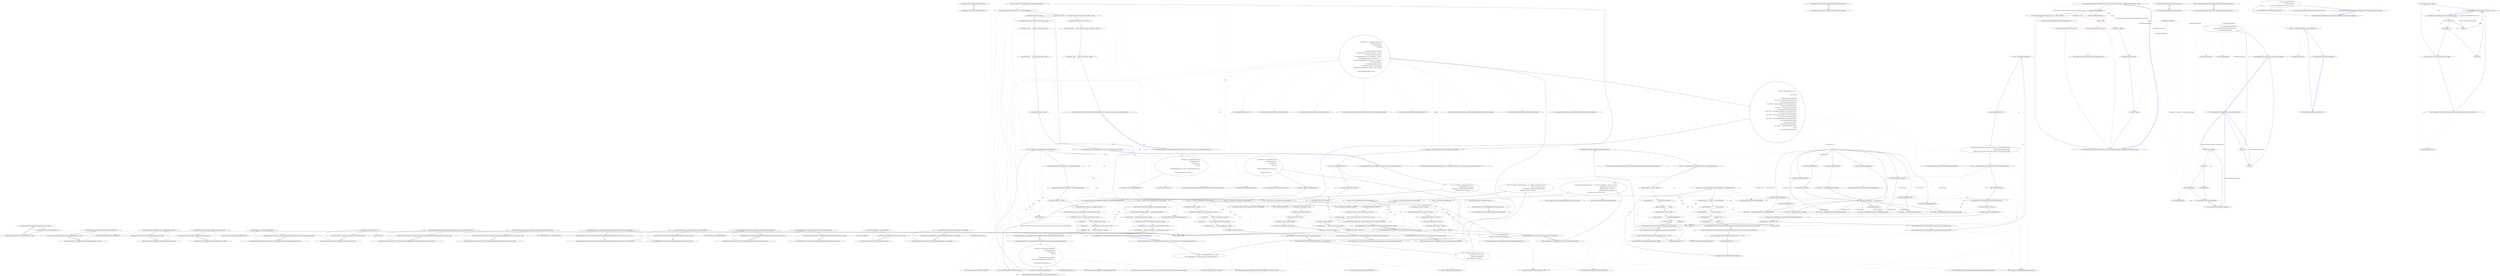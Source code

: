 digraph  {
n0 [label="Entry Humanizer.Tests.ToQuantityTests.ToQuantityTests()", span="7-7", cluster="Humanizer.Tests.ToQuantityTests.ToQuantityTests()"];
n1 [label="Exit Humanizer.Tests.ToQuantityTests.ToQuantityTests()", span="7-7", cluster="Humanizer.Tests.ToQuantityTests.ToQuantityTests()"];
n2 [label="Entry Humanizer.Tests.ToQuantityTests.ToQuantity(string, int, string)", span="24-24", cluster="Humanizer.Tests.ToQuantityTests.ToQuantity(string, int, string)"];
n3 [label="Assert.Equal(expected, word.ToQuantity(quatity))", span="26-26", cluster="Humanizer.Tests.ToQuantityTests.ToQuantity(string, int, string)"];
n4 [label="Exit Humanizer.Tests.ToQuantityTests.ToQuantity(string, int, string)", span="24-24", cluster="Humanizer.Tests.ToQuantityTests.ToQuantity(string, int, string)"];
n5 [label="Entry string.ToQuantity(int, Humanizer.ShowQuantityAs)", span="45-45", cluster="string.ToQuantity(int, Humanizer.ShowQuantityAs)"];
n6 [label="Entry Unk.Equal", span="", cluster="Unk.Equal"];
n7 [label="Entry Humanizer.Tests.ToQuantityTests.ToQuantityWithNoQuantity(string, int, string)", span="41-41", cluster="Humanizer.Tests.ToQuantityTests.ToQuantityWithNoQuantity(string, int, string)"];
n8 [label="Assert.Equal(expected, word.ToQuantity(quatity, ShowQuantityAs.None))", span="43-43", cluster="Humanizer.Tests.ToQuantityTests.ToQuantityWithNoQuantity(string, int, string)"];
n9 [label="Exit Humanizer.Tests.ToQuantityTests.ToQuantityWithNoQuantity(string, int, string)", span="41-41", cluster="Humanizer.Tests.ToQuantityTests.ToQuantityWithNoQuantity(string, int, string)"];
n10 [label="Entry Humanizer.Tests.ToQuantityTests.ToQuantityNumeric(string, int, string)", span="58-58", cluster="Humanizer.Tests.ToQuantityTests.ToQuantityNumeric(string, int, string)"];
n11 [label="Assert.Equal(expected, word.ToQuantity(quatity, ShowQuantityAs.Numeric))", span="61-61", cluster="Humanizer.Tests.ToQuantityTests.ToQuantityNumeric(string, int, string)"];
n12 [label="Exit Humanizer.Tests.ToQuantityTests.ToQuantityNumeric(string, int, string)", span="58-58", cluster="Humanizer.Tests.ToQuantityTests.ToQuantityNumeric(string, int, string)"];
n13 [label="Entry Humanizer.Tests.ToQuantityTests.ToQuantityWords(string, int, string)", span="77-77", cluster="Humanizer.Tests.ToQuantityTests.ToQuantityWords(string, int, string)"];
n14 [label="Assert.Equal(expected, word.ToQuantity(quatity, ShowQuantityAs.Words))", span="79-79", cluster="Humanizer.Tests.ToQuantityTests.ToQuantityWords(string, int, string)"];
n15 [label="Exit Humanizer.Tests.ToQuantityTests.ToQuantityWords(string, int, string)", span="77-77", cluster="Humanizer.Tests.ToQuantityTests.ToQuantityWords(string, int, string)"];
m0_0 [label="Entry Humanizer.Tests.Localisation.es.NumberToWordsTests.NumberToWordsTests()", span="7-7", cluster="Humanizer.Tests.Localisation.es.NumberToWordsTests.NumberToWordsTests()", file="NameLookup.cs"];
m0_1 [label="Exit Humanizer.Tests.Localisation.es.NumberToWordsTests.NumberToWordsTests()", span="7-7", cluster="Humanizer.Tests.Localisation.es.NumberToWordsTests.NumberToWordsTests()", file="NameLookup.cs"];
m0_5 [label="Entry int.ToWords()", span="32-32", cluster="int.ToWords()", file="NameLookup.cs"];
m0_7 [label="Entry Humanizer.Tests.Localisation.es.NumberToWordsTests.ToOrdinalWords(int, string, Humanizer.GrammaticalGender)", span="56-56", cluster="Humanizer.Tests.Localisation.es.NumberToWordsTests.ToOrdinalWords(int, string, Humanizer.GrammaticalGender)", file="NameLookup.cs"];
m0_8 [label="Assert.Equal(words, number.ToOrdinalWords(gender))", span="58-58", cluster="Humanizer.Tests.Localisation.es.NumberToWordsTests.ToOrdinalWords(int, string, Humanizer.GrammaticalGender)", file="NameLookup.cs"];
m0_9 [label="Exit Humanizer.Tests.Localisation.es.NumberToWordsTests.ToOrdinalWords(int, string, Humanizer.GrammaticalGender)", span="56-56", cluster="Humanizer.Tests.Localisation.es.NumberToWordsTests.ToOrdinalWords(int, string, Humanizer.GrammaticalGender)", file="NameLookup.cs"];
m0_2 [label="Entry Humanizer.Tests.Localisation.es.NumberToWordsTests.ToWords(int, string)", span="45-45", cluster="Humanizer.Tests.Localisation.es.NumberToWordsTests.ToWords(int, string)", file="NameLookup.cs"];
m0_3 [label="Assert.Equal(expected, number.ToWords())", span="47-47", cluster="Humanizer.Tests.Localisation.es.NumberToWordsTests.ToWords(int, string)", file="NameLookup.cs"];
m0_4 [label="Exit Humanizer.Tests.Localisation.es.NumberToWordsTests.ToWords(int, string)", span="45-45", cluster="Humanizer.Tests.Localisation.es.NumberToWordsTests.ToWords(int, string)", file="NameLookup.cs"];
m0_10 [label="Entry int.ToOrdinalWords(Humanizer.GrammaticalGender)", span="79-79", cluster="int.ToOrdinalWords(Humanizer.GrammaticalGender)", file="NameLookup.cs"];
m1_0 [label="Entry CommandLine.Text.Example.Example(string, System.Collections.Generic.IEnumerable<CommandLine.UnParserSettings>, object)", span="22-22", cluster="CommandLine.Text.Example.Example(string, System.Collections.Generic.IEnumerable<CommandLine.UnParserSettings>, object)", file="ParserResult.cs"];
m1_1 [label="string.IsNullOrEmpty(helpText)", span="24-24", cluster="CommandLine.Text.Example.Example(string, System.Collections.Generic.IEnumerable<CommandLine.UnParserSettings>, object)", file="ParserResult.cs"];
m1_3 [label="formatStyles == null", span="25-25", cluster="CommandLine.Text.Example.Example(string, System.Collections.Generic.IEnumerable<CommandLine.UnParserSettings>, object)", color=red, community=0, file="ParserResult.cs"];
m1_5 [label="sample == null", span="26-26", cluster="CommandLine.Text.Example.Example(string, System.Collections.Generic.IEnumerable<CommandLine.UnParserSettings>, object)", color=red, community=0, file="ParserResult.cs"];
m1_7 [label="this.helpText = helpText", span="28-28", cluster="CommandLine.Text.Example.Example(string, System.Collections.Generic.IEnumerable<CommandLine.UnParserSettings>, object)", file="ParserResult.cs"];
m1_8 [label="this.formatStyles = formatStyles", span="29-29", cluster="CommandLine.Text.Example.Example(string, System.Collections.Generic.IEnumerable<CommandLine.UnParserSettings>, object)", file="ParserResult.cs"];
m1_9 [label="this.sample = sample", span="30-30", cluster="CommandLine.Text.Example.Example(string, System.Collections.Generic.IEnumerable<CommandLine.UnParserSettings>, object)", file="ParserResult.cs"];
m1_2 [label="throw new ArgumentException(''helpText can't be null or empty'', ''helpText'');", span="24-24", cluster="CommandLine.Text.Example.Example(string, System.Collections.Generic.IEnumerable<CommandLine.UnParserSettings>, object)", file="ParserResult.cs"];
m1_4 [label="throw new ArgumentNullException(''formatStyles'');", span="25-25", cluster="CommandLine.Text.Example.Example(string, System.Collections.Generic.IEnumerable<CommandLine.UnParserSettings>, object)", color=red, community=0, file="ParserResult.cs"];
m1_6 [label="throw new ArgumentNullException(''sample'');", span="26-26", cluster="CommandLine.Text.Example.Example(string, System.Collections.Generic.IEnumerable<CommandLine.UnParserSettings>, object)", color=red, community=0, file="ParserResult.cs"];
m1_10 [label="Exit CommandLine.Text.Example.Example(string, System.Collections.Generic.IEnumerable<CommandLine.UnParserSettings>, object)", span="22-22", cluster="CommandLine.Text.Example.Example(string, System.Collections.Generic.IEnumerable<CommandLine.UnParserSettings>, object)", file="ParserResult.cs"];
m1_16 [label="Entry CommandLine.Text.Example.Example(string, object)", span="38-38", cluster="CommandLine.Text.Example.Example(string, object)", file="ParserResult.cs"];
m1_17 [label="Exit CommandLine.Text.Example.Example(string, object)", span="38-38", cluster="CommandLine.Text.Example.Example(string, object)", file="ParserResult.cs"];
m1_24 [label="Entry CommandLine.Text.Example.Equals(CommandLine.Text.Example)", span="88-88", cluster="CommandLine.Text.Example.Equals(CommandLine.Text.Example)", file="ParserResult.cs"];
m1_30 [label="other == null", span="90-90", cluster="CommandLine.Text.Example.Equals(CommandLine.Text.Example)", file="ParserResult.cs"];
m1_32 [label="return HelpText.Equals(other.HelpText)\r\n                && FormatStyles.SequenceEqual(other.FormatStyles)\r\n                && Sample.Equals(other.Sample);", span="95-97", cluster="CommandLine.Text.Example.Equals(CommandLine.Text.Example)", file="ParserResult.cs"];
m1_31 [label="return false;", span="92-92", cluster="CommandLine.Text.Example.Equals(CommandLine.Text.Example)", file="ParserResult.cs"];
m1_33 [label="Exit CommandLine.Text.Example.Equals(CommandLine.Text.Example)", span="88-88", cluster="CommandLine.Text.Example.Equals(CommandLine.Text.Example)", file="ParserResult.cs"];
m1_26 [label="Entry CommandLine.Text.Example.GetHashCode()", span="78-78", cluster="CommandLine.Text.Example.GetHashCode()", file="ParserResult.cs"];
m1_27 [label="return new { HelpText, FormatStyles, Sample }.GetHashCode();", span="80-80", cluster="CommandLine.Text.Example.GetHashCode()", file="ParserResult.cs"];
m1_28 [label="Exit CommandLine.Text.Example.GetHashCode()", span="78-78", cluster="CommandLine.Text.Example.GetHashCode()", file="ParserResult.cs"];
m1_14 [label="Entry CommandLine.Text.Example.Example(string, CommandLine.UnParserSettings, object)", span="33-33", cluster="CommandLine.Text.Example.Example(string, CommandLine.UnParserSettings, object)", file="ParserResult.cs"];
m1_15 [label="Exit CommandLine.Text.Example.Example(string, CommandLine.UnParserSettings, object)", span="33-33", cluster="CommandLine.Text.Example.Example(string, CommandLine.UnParserSettings, object)", file="ParserResult.cs"];
m1_25 [label="Entry object.Equals(object)", span="0-0", cluster="object.Equals(object)", file="ParserResult.cs"];
m1_40 [label="Entry CommandLine.UnParserSettings.UnParserSettings()", span="15-15", cluster="CommandLine.UnParserSettings.UnParserSettings()", file="ParserResult.cs"];
m1_39 [label="Entry System.Collections.Generic.IEnumerable<TSource>.Any<TSource>()", span="0-0", cluster="System.Collections.Generic.IEnumerable<TSource>.Any<TSource>()", file="ParserResult.cs"];
m1_36 [label="Entry CommandLine.Text.ExampleExtensions.GetFormatStylesOrDefault(CommandLine.Text.Example)", span="103-103", cluster="CommandLine.Text.ExampleExtensions.GetFormatStylesOrDefault(CommandLine.Text.Example)", file="ParserResult.cs"];
m1_37 [label="return example.FormatStyles.Any()\r\n                ? example.FormatStyles\r\n                : new[] { new UnParserSettings { Consumed = true } };", span="105-107", cluster="CommandLine.Text.ExampleExtensions.GetFormatStylesOrDefault(CommandLine.Text.Example)", file="ParserResult.cs"];
m1_38 [label="Exit CommandLine.Text.ExampleExtensions.GetFormatStylesOrDefault(CommandLine.Text.Example)", span="103-103", cluster="CommandLine.Text.ExampleExtensions.GetFormatStylesOrDefault(CommandLine.Text.Example)", file="ParserResult.cs"];
m1_34 [label="Entry string.Equals(string)", span="0-0", cluster="string.Equals(string)", file="ParserResult.cs"];
m1_11 [label="Entry string.IsNullOrEmpty(string)", span="0-0", cluster="string.IsNullOrEmpty(string)", file="ParserResult.cs"];
m1_12 [label="Entry System.ArgumentException.ArgumentException(string, string)", span="0-0", cluster="System.ArgumentException.ArgumentException(string, string)", file="ParserResult.cs"];
m1_35 [label="Entry Unk.SequenceEqual", span="", cluster="Unk.SequenceEqual", file="ParserResult.cs"];
m1_13 [label="Entry System.ArgumentNullException.ArgumentNullException(string)", span="0-0", cluster="System.ArgumentNullException.ArgumentNullException(string)", file="ParserResult.cs"];
m1_18 [label="Entry CommandLine.Text.Example.Equals(object)", span="63-63", cluster="CommandLine.Text.Example.Equals(object)", file="ParserResult.cs"];
m1_19 [label="var other = obj as Example", span="65-65", cluster="CommandLine.Text.Example.Equals(object)", file="ParserResult.cs"];
m1_22 [label="return base.Equals(obj);", span="71-71", cluster="CommandLine.Text.Example.Equals(object)", file="ParserResult.cs"];
m1_20 [label="other != null", span="66-66", cluster="CommandLine.Text.Example.Equals(object)", file="ParserResult.cs"];
m1_21 [label="return Equals(other);", span="68-68", cluster="CommandLine.Text.Example.Equals(object)", file="ParserResult.cs"];
m1_23 [label="Exit CommandLine.Text.Example.Equals(object)", span="63-63", cluster="CommandLine.Text.Example.Equals(object)", file="ParserResult.cs"];
m1_29 [label="Entry object.GetHashCode()", span="0-0", cluster="object.GetHashCode()", file="ParserResult.cs"];
m1_41 [label="CommandLine.Text.Example", span="", file="ParserResult.cs"];
m2_9 [label="Entry string.Substring(int, int)", span="0-0", cluster="string.Substring(int, int)", file="ReflectionExtensions.cs"];
m2_0 [label="Entry Humanizer.FixedLengthTruncator.Truncate(string, int, string)", span="7-7", cluster="Humanizer.FixedLengthTruncator.Truncate(string, int, string)", file="ReflectionExtensions.cs"];
m2_1 [label="value == null", span="9-9", cluster="Humanizer.FixedLengthTruncator.Truncate(string, int, string)", file="ReflectionExtensions.cs"];
m2_3 [label="value.Length == 0", span="12-12", cluster="Humanizer.FixedLengthTruncator.Truncate(string, int, string)", file="ReflectionExtensions.cs"];
m2_4 [label="return value;", span="13-13", cluster="Humanizer.FixedLengthTruncator.Truncate(string, int, string)", file="ReflectionExtensions.cs"];
m2_5 [label="truncationString == null || truncationString.Length > length", span="15-15", cluster="Humanizer.FixedLengthTruncator.Truncate(string, int, string)", file="ReflectionExtensions.cs"];
m2_6 [label="return value.Substring(0, length);", span="16-16", cluster="Humanizer.FixedLengthTruncator.Truncate(string, int, string)", file="ReflectionExtensions.cs"];
m2_7 [label="return value.Length > length ? value.Substring(0, length - truncationString.Length) + truncationString : value;", span="18-18", cluster="Humanizer.FixedLengthTruncator.Truncate(string, int, string)", file="ReflectionExtensions.cs"];
m2_2 [label="return null;", span="10-10", cluster="Humanizer.FixedLengthTruncator.Truncate(string, int, string)", file="ReflectionExtensions.cs"];
m2_8 [label="Exit Humanizer.FixedLengthTruncator.Truncate(string, int, string)", span="7-7", cluster="Humanizer.FixedLengthTruncator.Truncate(string, int, string)", file="ReflectionExtensions.cs"];
m5_26 [label="Entry Humanizer.Tests.TruncatorTests.TruncateWithTruncationStringAndFixedNumberOfWordsTruncator(string, int, string, string)", span="110-110", cluster="Humanizer.Tests.TruncatorTests.TruncateWithTruncationStringAndFixedNumberOfWordsTruncator(string, int, string, string)", file="Tokenizer.cs"];
m5_27 [label="Assert.Equal(expectedOutput, input.Truncate(length, truncationString, Truncator.FixedNumberOfWords))", span="112-112", cluster="Humanizer.Tests.TruncatorTests.TruncateWithTruncationStringAndFixedNumberOfWordsTruncator(string, int, string, string)", file="Tokenizer.cs"];
m5_28 [label="Exit Humanizer.Tests.TruncatorTests.TruncateWithTruncationStringAndFixedNumberOfWordsTruncator(string, int, string, string)", span="110-110", cluster="Humanizer.Tests.TruncatorTests.TruncateWithTruncationStringAndFixedNumberOfWordsTruncator(string, int, string, string)", file="Tokenizer.cs"];
m5_19 [label="Entry Humanizer.Tests.TruncatorTests.TruncateWithTruncationStringAndFixedLengthTruncator(string, int, string, string)", span="80-80", cluster="Humanizer.Tests.TruncatorTests.TruncateWithTruncationStringAndFixedLengthTruncator(string, int, string, string)", file="Tokenizer.cs"];
m5_20 [label="Assert.Equal(expectedOutput, input.Truncate(length, truncationString, Truncator.FixedLength))", span="82-82", cluster="Humanizer.Tests.TruncatorTests.TruncateWithTruncationStringAndFixedLengthTruncator(string, int, string, string)", file="Tokenizer.cs"];
m5_21 [label="Exit Humanizer.Tests.TruncatorTests.TruncateWithTruncationStringAndFixedLengthTruncator(string, int, string, string)", span="80-80", cluster="Humanizer.Tests.TruncatorTests.TruncateWithTruncationStringAndFixedLengthTruncator(string, int, string, string)", file="Tokenizer.cs"];
m5_5 [label="Entry Humanizer.Tests.TruncatorTests.TruncateWithFixedLengthTruncator(string, int, string)", span="26-26", cluster="Humanizer.Tests.TruncatorTests.TruncateWithFixedLengthTruncator(string, int, string)", file="Tokenizer.cs"];
m5_6 [label="Assert.Equal(expectedOutput, input.Truncate(length, Truncator.FixedLength))", span="28-28", cluster="Humanizer.Tests.TruncatorTests.TruncateWithFixedLengthTruncator(string, int, string)", file="Tokenizer.cs"];
m5_7 [label="Exit Humanizer.Tests.TruncatorTests.TruncateWithFixedLengthTruncator(string, int, string)", span="26-26", cluster="Humanizer.Tests.TruncatorTests.TruncateWithFixedLengthTruncator(string, int, string)", file="Tokenizer.cs"];
m5_23 [label="Entry Humanizer.Tests.TruncatorTests.TruncateWithTruncationStringAndFixedNumberOfCharactersTruncator(string, int, string, string)", span="95-95", cluster="Humanizer.Tests.TruncatorTests.TruncateWithTruncationStringAndFixedNumberOfCharactersTruncator(string, int, string, string)", file="Tokenizer.cs"];
m5_24 [label="Assert.Equal(expectedOutput, input.Truncate(length, truncationString, Truncator.FixedNumberOfCharacters))", span="97-97", cluster="Humanizer.Tests.TruncatorTests.TruncateWithTruncationStringAndFixedNumberOfCharactersTruncator(string, int, string, string)", file="Tokenizer.cs"];
m5_25 [label="Exit Humanizer.Tests.TruncatorTests.TruncateWithTruncationStringAndFixedNumberOfCharactersTruncator(string, int, string, string)", span="95-95", cluster="Humanizer.Tests.TruncatorTests.TruncateWithTruncationStringAndFixedNumberOfCharactersTruncator(string, int, string, string)", file="Tokenizer.cs"];
m5_8 [label="Entry string.Truncate(int, Humanizer.ITruncator)", span="27-27", cluster="string.Truncate(int, Humanizer.ITruncator)", file="Tokenizer.cs"];
m5_3 [label="Entry string.Truncate(int)", span="15-15", cluster="string.Truncate(int)", file="Tokenizer.cs"];
m5_0 [label="Entry Humanizer.Tests.TruncatorTests.Truncate(string, int, string)", span="14-14", cluster="Humanizer.Tests.TruncatorTests.Truncate(string, int, string)", file="Tokenizer.cs"];
m5_1 [label="Assert.Equal(expectedOutput, input.Truncate(length))", span="16-16", cluster="Humanizer.Tests.TruncatorTests.Truncate(string, int, string)", color=red, community=0, file="Tokenizer.cs"];
m5_2 [label="Exit Humanizer.Tests.TruncatorTests.Truncate(string, int, string)", span="14-14", cluster="Humanizer.Tests.TruncatorTests.Truncate(string, int, string)", file="Tokenizer.cs"];
m5_18 [label="Entry string.Truncate(int, string)", span="39-39", cluster="string.Truncate(int, string)", file="Tokenizer.cs"];
m5_22 [label="Entry string.Truncate(int, string, Humanizer.ITruncator)", span="52-52", cluster="string.Truncate(int, string, Humanizer.ITruncator)", file="Tokenizer.cs"];
m5_15 [label="Entry Humanizer.Tests.TruncatorTests.TruncateWithTruncationString(string, int, string, string)", span="65-65", cluster="Humanizer.Tests.TruncatorTests.TruncateWithTruncationString(string, int, string, string)", file="Tokenizer.cs"];
m5_16 [label="Assert.Equal(expectedOutput, input.Truncate(length, truncationString))", span="67-67", cluster="Humanizer.Tests.TruncatorTests.TruncateWithTruncationString(string, int, string, string)", file="Tokenizer.cs"];
m5_17 [label="Exit Humanizer.Tests.TruncatorTests.TruncateWithTruncationString(string, int, string, string)", span="65-65", cluster="Humanizer.Tests.TruncatorTests.TruncateWithTruncationString(string, int, string, string)", file="Tokenizer.cs"];
m5_9 [label="Entry Humanizer.Tests.TruncatorTests.TruncateWithFixedNumberOfCharactersTruncator(string, int, string)", span="38-38", cluster="Humanizer.Tests.TruncatorTests.TruncateWithFixedNumberOfCharactersTruncator(string, int, string)", file="Tokenizer.cs"];
m5_10 [label="Assert.Equal(expectedOutput, input.Truncate(length, Truncator.FixedNumberOfCharacters))", span="40-40", cluster="Humanizer.Tests.TruncatorTests.TruncateWithFixedNumberOfCharactersTruncator(string, int, string)", file="Tokenizer.cs"];
m5_11 [label="Exit Humanizer.Tests.TruncatorTests.TruncateWithFixedNumberOfCharactersTruncator(string, int, string)", span="38-38", cluster="Humanizer.Tests.TruncatorTests.TruncateWithFixedNumberOfCharactersTruncator(string, int, string)", file="Tokenizer.cs"];
m5_12 [label="Entry Humanizer.Tests.TruncatorTests.TruncateWithFixedNumberOfWordsTruncator(string, int, string)", span="51-51", cluster="Humanizer.Tests.TruncatorTests.TruncateWithFixedNumberOfWordsTruncator(string, int, string)", file="Tokenizer.cs"];
m5_13 [label="Assert.Equal(expectedOutput, input.Truncate(length, Truncator.FixedNumberOfWords))", span="53-53", cluster="Humanizer.Tests.TruncatorTests.TruncateWithFixedNumberOfWordsTruncator(string, int, string)", file="Tokenizer.cs"];
m5_14 [label="Exit Humanizer.Tests.TruncatorTests.TruncateWithFixedNumberOfWordsTruncator(string, int, string)", span="51-51", cluster="Humanizer.Tests.TruncatorTests.TruncateWithFixedNumberOfWordsTruncator(string, int, string)", file="Tokenizer.cs"];
m7_46 [label="Entry CommandLine.Tests.Unit.Text.HelpTextTests.Create_instance_with_enum_options_disabled()", span="90-90", cluster="CommandLine.Tests.Unit.Text.HelpTextTests.Create_instance_with_enum_options_disabled()", file="TypeLookup.cs"];
m7_47 [label="var sut = new HelpText { AddDashesToOption = true }\r\n                .AddPreOptionsLine(''pre-options'')\r\n                .AddOptions(new FakeOptionsWithHelpTextEnum())\r\n                .AddPostOptionsLine(''post-options'')", span="94-97", cluster="CommandLine.Tests.Unit.Text.HelpTextTests.Create_instance_with_enum_options_disabled()", file="TypeLookup.cs"];
m7_48 [label="var lines = sut.ToString().ToNotEmptyLines().TrimStringArray()", span="101-101", cluster="CommandLine.Tests.Unit.Text.HelpTextTests.Create_instance_with_enum_options_disabled()", file="TypeLookup.cs"];
m7_49 [label="Assert.Equal(''pre-options'', lines[0])", span="102-102", cluster="CommandLine.Tests.Unit.Text.HelpTextTests.Create_instance_with_enum_options_disabled()", file="TypeLookup.cs"];
m7_50 [label="Assert.Equal(''--stringvalue    Define a string value here.'', lines[1])", span="103-103", cluster="CommandLine.Tests.Unit.Text.HelpTextTests.Create_instance_with_enum_options_disabled()", file="TypeLookup.cs"];
m7_51 [label="Assert.Equal(''--shape          Define a enum value here.'', lines[2])", span="104-104", cluster="CommandLine.Tests.Unit.Text.HelpTextTests.Create_instance_with_enum_options_disabled()", file="TypeLookup.cs"];
m7_52 [label="Assert.Equal(''--help           Display this help screen.'', lines[3])", span="105-105", cluster="CommandLine.Tests.Unit.Text.HelpTextTests.Create_instance_with_enum_options_disabled()", file="TypeLookup.cs"];
m7_53 [label="Assert.Equal(''post-options'', lines[4])", span="106-106", cluster="CommandLine.Tests.Unit.Text.HelpTextTests.Create_instance_with_enum_options_disabled()", file="TypeLookup.cs"];
m7_54 [label="Exit CommandLine.Tests.Unit.Text.HelpTextTests.Create_instance_with_enum_options_disabled()", span="90-90", cluster="CommandLine.Tests.Unit.Text.HelpTextTests.Create_instance_with_enum_options_disabled()", file="TypeLookup.cs"];
m7_16 [label="Entry CommandLine.Text.HelpText.HelpText(string, string)", span="79-79", cluster="CommandLine.Text.HelpText.HelpText(string, string)", file="TypeLookup.cs"];
m7_22 [label="Entry CommandLine.Tests.Unit.Text.HelpTextTests.Create_instance_with_options()", span="46-46", cluster="CommandLine.Tests.Unit.Text.HelpTextTests.Create_instance_with_options()", file="TypeLookup.cs"];
m7_23 [label="var sut = new HelpText { AddDashesToOption = true }\r\n                .AddPreOptionsLine(''pre-options'')\r\n                .AddOptions(new FakeOptions())\r\n                .AddPostOptionsLine(''post-options'')", span="50-53", cluster="CommandLine.Tests.Unit.Text.HelpTextTests.Create_instance_with_options()", file="TypeLookup.cs"];
m7_24 [label="var lines = sut.ToString().ToNotEmptyLines().TrimStringArray()", span="57-57", cluster="CommandLine.Tests.Unit.Text.HelpTextTests.Create_instance_with_options()", file="TypeLookup.cs"];
m7_25 [label="Assert.Equal(''pre-options'', lines[0])", span="58-58", cluster="CommandLine.Tests.Unit.Text.HelpTextTests.Create_instance_with_options()", file="TypeLookup.cs"];
m7_26 [label="Assert.Equal(''--stringvalue    Define a string value here.'', lines[1])", span="59-59", cluster="CommandLine.Tests.Unit.Text.HelpTextTests.Create_instance_with_options()", file="TypeLookup.cs"];
m7_27 [label="Assert.Equal(''-i               Define a int sequence here.'', lines[2])", span="60-60", cluster="CommandLine.Tests.Unit.Text.HelpTextTests.Create_instance_with_options()", file="TypeLookup.cs"];
m7_28 [label="Assert.Equal(''-x               Define a boolean or switch value here.'', lines[3])", span="61-61", cluster="CommandLine.Tests.Unit.Text.HelpTextTests.Create_instance_with_options()", file="TypeLookup.cs"];
m7_29 [label="Assert.Equal(''--help           Display this help screen.'', lines[4])", span="62-62", cluster="CommandLine.Tests.Unit.Text.HelpTextTests.Create_instance_with_options()", file="TypeLookup.cs"];
m7_30 [label="Assert.Equal(''post-options'', lines[5])", span="63-63", cluster="CommandLine.Tests.Unit.Text.HelpTextTests.Create_instance_with_options()", file="TypeLookup.cs"];
m7_31 [label="Exit CommandLine.Tests.Unit.Text.HelpTextTests.Create_instance_with_options()", span="46-46", cluster="CommandLine.Tests.Unit.Text.HelpTextTests.Create_instance_with_options()", file="TypeLookup.cs"];
m7_62 [label="Entry CommandLine.Tests.Unit.Text.HelpTextTests.When_help_text_is_longer_than_width_it_will_wrap_around_as_if_in_a_column()", span="126-126", cluster="CommandLine.Tests.Unit.Text.HelpTextTests.When_help_text_is_longer_than_width_it_will_wrap_around_as_if_in_a_column()", file="TypeLookup.cs"];
m7_63 [label="var sut = new HelpText(new HeadingInfo(''CommandLine.Tests.dll'', ''1.9.4.131''))", span="130-130", cluster="CommandLine.Tests.Unit.Text.HelpTextTests.When_help_text_is_longer_than_width_it_will_wrap_around_as_if_in_a_column()", file="TypeLookup.cs"];
m7_64 [label="sut.MaximumDisplayWidth = 40", span="131-131", cluster="CommandLine.Tests.Unit.Text.HelpTextTests.When_help_text_is_longer_than_width_it_will_wrap_around_as_if_in_a_column()", file="TypeLookup.cs"];
m7_65 [label="sut.AddOptions(new FakeOptionsWithLongDescription())", span="132-132", cluster="CommandLine.Tests.Unit.Text.HelpTextTests.When_help_text_is_longer_than_width_it_will_wrap_around_as_if_in_a_column()", file="TypeLookup.cs"];
m7_66 [label="var lines = sut.ToString().Split(new[] { Environment.NewLine }, StringSplitOptions.None)", span="135-135", cluster="CommandLine.Tests.Unit.Text.HelpTextTests.When_help_text_is_longer_than_width_it_will_wrap_around_as_if_in_a_column()", file="TypeLookup.cs"];
m7_67 [label="lines[2].Should().Be(''  v, verbose    This is the description'')", span="136-136", cluster="CommandLine.Tests.Unit.Text.HelpTextTests.When_help_text_is_longer_than_width_it_will_wrap_around_as_if_in_a_column()", file="TypeLookup.cs"];
m7_68 [label="lines[3].Should().Be(''                of the verbosity to '')", span="138-138", cluster="CommandLine.Tests.Unit.Text.HelpTextTests.When_help_text_is_longer_than_width_it_will_wrap_around_as_if_in_a_column()", file="TypeLookup.cs"];
m7_69 [label="lines[4].Should().Be(''                test out the wrapping '')", span="139-139", cluster="CommandLine.Tests.Unit.Text.HelpTextTests.When_help_text_is_longer_than_width_it_will_wrap_around_as_if_in_a_column()", file="TypeLookup.cs"];
m7_70 [label="lines[5].Should().Be(''                capabilities of the '')", span="140-140", cluster="CommandLine.Tests.Unit.Text.HelpTextTests.When_help_text_is_longer_than_width_it_will_wrap_around_as_if_in_a_column()", file="TypeLookup.cs"];
m7_71 [label="lines[6].Should().Be(''                Help Text.'')", span="141-141", cluster="CommandLine.Tests.Unit.Text.HelpTextTests.When_help_text_is_longer_than_width_it_will_wrap_around_as_if_in_a_column()", file="TypeLookup.cs"];
m7_72 [label="Exit CommandLine.Tests.Unit.Text.HelpTextTests.When_help_text_is_longer_than_width_it_will_wrap_around_as_if_in_a_column()", span="126-126", cluster="CommandLine.Tests.Unit.Text.HelpTextTests.When_help_text_is_longer_than_width_it_will_wrap_around_as_if_in_a_column()", file="TypeLookup.cs"];
m7_77 [label="Entry CommandLine.Tests.Unit.Text.HelpTextTests.Long_help_text_without_spaces()", span="146-146", cluster="CommandLine.Tests.Unit.Text.HelpTextTests.Long_help_text_without_spaces()", file="TypeLookup.cs"];
m7_78 [label="var sut = new HelpText(new HeadingInfo(''CommandLine.Tests.dll'', ''1.9.4.131''))", span="150-150", cluster="CommandLine.Tests.Unit.Text.HelpTextTests.Long_help_text_without_spaces()", file="TypeLookup.cs"];
m7_79 [label="sut.MaximumDisplayWidth = 40", span="151-151", cluster="CommandLine.Tests.Unit.Text.HelpTextTests.Long_help_text_without_spaces()", file="TypeLookup.cs"];
m7_80 [label="sut.AddOptions(new FakeOptionsWithLongDescriptionAndNoSpaces())", span="152-152", cluster="CommandLine.Tests.Unit.Text.HelpTextTests.Long_help_text_without_spaces()", file="TypeLookup.cs"];
m7_81 [label="var lines = sut.ToString().Split(new[] { Environment.NewLine }, StringSplitOptions.None)", span="155-155", cluster="CommandLine.Tests.Unit.Text.HelpTextTests.Long_help_text_without_spaces()", file="TypeLookup.cs"];
m7_82 [label="lines[2].Should().Be(''  v, verbose    Before '')", span="156-156", cluster="CommandLine.Tests.Unit.Text.HelpTextTests.Long_help_text_without_spaces()", file="TypeLookup.cs"];
m7_83 [label="lines[3].Should().Be(''                012345678901234567890123'')", span="157-157", cluster="CommandLine.Tests.Unit.Text.HelpTextTests.Long_help_text_without_spaces()", file="TypeLookup.cs"];
m7_84 [label="lines[4].Should().Be(''                After'')", span="158-158", cluster="CommandLine.Tests.Unit.Text.HelpTextTests.Long_help_text_without_spaces()", file="TypeLookup.cs"];
m7_85 [label="lines[5].Should().Be(''  input-file    Before '')", span="159-159", cluster="CommandLine.Tests.Unit.Text.HelpTextTests.Long_help_text_without_spaces()", file="TypeLookup.cs"];
m7_86 [label="lines[6].Should().Be(''                012345678901234567890123'')", span="160-160", cluster="CommandLine.Tests.Unit.Text.HelpTextTests.Long_help_text_without_spaces()", file="TypeLookup.cs"];
m7_87 [label="lines[7].Should().Be(''                456789 After'')", span="161-161", cluster="CommandLine.Tests.Unit.Text.HelpTextTests.Long_help_text_without_spaces()", file="TypeLookup.cs"];
m7_88 [label="Exit CommandLine.Tests.Unit.Text.HelpTextTests.Long_help_text_without_spaces()", span="146-146", cluster="CommandLine.Tests.Unit.Text.HelpTextTests.Long_help_text_without_spaces()", file="TypeLookup.cs"];
m7_196 [label="Entry System.Collections.Generic.IEnumerable<TSource>.Concat<TSource>(System.Collections.Generic.IEnumerable<TSource>)", span="0-0", cluster="System.Collections.Generic.IEnumerable<TSource>.Concat<TSource>(System.Collections.Generic.IEnumerable<TSource>)", file="TypeLookup.cs"];
m7_170 [label="Entry Unk.True", span="", cluster="Unk.True", file="TypeLookup.cs"];
m7_119 [label="Entry CommandLine.BadFormatTokenError.BadFormatTokenError(string)", span="192-192", cluster="CommandLine.BadFormatTokenError.BadFormatTokenError(string)", file="TypeLookup.cs"];
m7_153 [label="Entry CommandLine.Tests.Unit.Text.HelpTextTests.Invoke_AutoBuild_for_Options_returns_appropriate_formatted_text()", span="252-252", cluster="CommandLine.Tests.Unit.Text.HelpTextTests.Invoke_AutoBuild_for_Options_returns_appropriate_formatted_text()", file="TypeLookup.cs"];
m7_154 [label="var fakeResult = new ParserResult<FakeOptions>(\r\n                ParserResultType.Options,\r\n                new FakeOptions(),\r\n                new Error[]\r\n                    {\r\n                        new BadFormatTokenError(''badtoken''),\r\n                        new SequenceOutOfRangeError(new NameInfo(''i'', ''''))\r\n                    },\r\n                Maybe.Nothing<IEnumerable<Type>>())", span="255-263", cluster="CommandLine.Tests.Unit.Text.HelpTextTests.Invoke_AutoBuild_for_Options_returns_appropriate_formatted_text()", file="TypeLookup.cs"];
m7_155 [label="var helpText = HelpText.AutoBuild(fakeResult)", span="266-266", cluster="CommandLine.Tests.Unit.Text.HelpTextTests.Invoke_AutoBuild_for_Options_returns_appropriate_formatted_text()", file="TypeLookup.cs"];
m7_156 [label="var lines = helpText.ToString().ToNotEmptyLines().TrimStringArray()", span="269-269", cluster="CommandLine.Tests.Unit.Text.HelpTextTests.Invoke_AutoBuild_for_Options_returns_appropriate_formatted_text()", file="TypeLookup.cs"];
m7_157 [label="Assert.True(lines[0].StartsWith(''CommandLine'', StringComparison.Ordinal))", span="271-271", cluster="CommandLine.Tests.Unit.Text.HelpTextTests.Invoke_AutoBuild_for_Options_returns_appropriate_formatted_text()", file="TypeLookup.cs"];
m7_158 [label="Assert.True(lines[1].StartsWith(''Copyright (c)'', StringComparison.Ordinal))", span="272-272", cluster="CommandLine.Tests.Unit.Text.HelpTextTests.Invoke_AutoBuild_for_Options_returns_appropriate_formatted_text()", file="TypeLookup.cs"];
m7_159 [label="Assert.Equal(''ERROR(S):'', lines[2])", span="273-273", cluster="CommandLine.Tests.Unit.Text.HelpTextTests.Invoke_AutoBuild_for_Options_returns_appropriate_formatted_text()", file="TypeLookup.cs"];
m7_160 [label="Assert.Equal(''Token 'badtoken' is not recognized.'', lines[3])", span="274-274", cluster="CommandLine.Tests.Unit.Text.HelpTextTests.Invoke_AutoBuild_for_Options_returns_appropriate_formatted_text()", file="TypeLookup.cs"];
m7_161 [label="Assert.Equal(''A sequence option 'i' is defined with few items than required.'', lines[4])", span="275-275", cluster="CommandLine.Tests.Unit.Text.HelpTextTests.Invoke_AutoBuild_for_Options_returns_appropriate_formatted_text()", file="TypeLookup.cs"];
m7_162 [label="Assert.Equal(''--stringvalue    Define a string value here.'', lines[5])", span="276-276", cluster="CommandLine.Tests.Unit.Text.HelpTextTests.Invoke_AutoBuild_for_Options_returns_appropriate_formatted_text()", file="TypeLookup.cs"];
m7_163 [label="Assert.Equal(''-i               Define a int sequence here.'', lines[6])", span="277-277", cluster="CommandLine.Tests.Unit.Text.HelpTextTests.Invoke_AutoBuild_for_Options_returns_appropriate_formatted_text()", file="TypeLookup.cs"];
m7_164 [label="Assert.Equal(''-x               Define a boolean or switch value here.'', lines[7])", span="278-278", cluster="CommandLine.Tests.Unit.Text.HelpTextTests.Invoke_AutoBuild_for_Options_returns_appropriate_formatted_text()", file="TypeLookup.cs"];
m7_165 [label="Assert.Equal(''--help           Display this help screen.'', lines[8])", span="279-279", cluster="CommandLine.Tests.Unit.Text.HelpTextTests.Invoke_AutoBuild_for_Options_returns_appropriate_formatted_text()", file="TypeLookup.cs"];
m7_166 [label="Exit CommandLine.Tests.Unit.Text.HelpTextTests.Invoke_AutoBuild_for_Options_returns_appropriate_formatted_text()", span="252-252", cluster="CommandLine.Tests.Unit.Text.HelpTextTests.Invoke_AutoBuild_for_Options_returns_appropriate_formatted_text()", file="TypeLookup.cs"];
m7_169 [label="Entry string.StartsWith(string, System.StringComparison)", span="0-0", cluster="string.StartsWith(string, System.StringComparison)", file="TypeLookup.cs"];
m7_35 [label="Entry CommandLine.Tests.Unit.Text.HelpTextTests.Create_instance_with_enum_options_enabled()", span="68-68", cluster="CommandLine.Tests.Unit.Text.HelpTextTests.Create_instance_with_enum_options_enabled()", file="TypeLookup.cs"];
m7_36 [label="var sut = new HelpText { AddDashesToOption = true, AddEnumValuesToHelpText = true }\r\n                .AddPreOptionsLine(''pre-options'')\r\n                .AddOptions(new FakeOptionsWithHelpTextEnum())\r\n                .AddPostOptionsLine(''post-options'')", span="72-75", cluster="CommandLine.Tests.Unit.Text.HelpTextTests.Create_instance_with_enum_options_enabled()", file="TypeLookup.cs"];
m7_37 [label="var lines = sut.ToString().ToNotEmptyLines().TrimStringArray()", span="79-79", cluster="CommandLine.Tests.Unit.Text.HelpTextTests.Create_instance_with_enum_options_enabled()", file="TypeLookup.cs"];
m7_38 [label="Assert.Equal(''pre-options'', lines[0])", span="80-80", cluster="CommandLine.Tests.Unit.Text.HelpTextTests.Create_instance_with_enum_options_enabled()", file="TypeLookup.cs"];
m7_39 [label="Assert.Equal(''--stringvalue    Define a string value here.'', lines[1])", span="81-81", cluster="CommandLine.Tests.Unit.Text.HelpTextTests.Create_instance_with_enum_options_enabled()", file="TypeLookup.cs"];
m7_40 [label="Assert.Equal(''--shape          Define a enum value here. Valid values: Circle, Square,'', lines[2])", span="82-82", cluster="CommandLine.Tests.Unit.Text.HelpTextTests.Create_instance_with_enum_options_enabled()", file="TypeLookup.cs"];
m7_41 [label="Assert.Equal(''Triangle'', lines[3])", span="83-83", cluster="CommandLine.Tests.Unit.Text.HelpTextTests.Create_instance_with_enum_options_enabled()", file="TypeLookup.cs"];
m7_42 [label="Assert.Equal(''--help           Display this help screen.'', lines[4])", span="84-84", cluster="CommandLine.Tests.Unit.Text.HelpTextTests.Create_instance_with_enum_options_enabled()", file="TypeLookup.cs"];
m7_43 [label="Assert.Equal(''post-options'', lines[5])", span="85-85", cluster="CommandLine.Tests.Unit.Text.HelpTextTests.Create_instance_with_enum_options_enabled()", file="TypeLookup.cs"];
m7_44 [label="Exit CommandLine.Tests.Unit.Text.HelpTextTests.Create_instance_with_enum_options_enabled()", span="68-68", cluster="CommandLine.Tests.Unit.Text.HelpTextTests.Create_instance_with_enum_options_enabled()", file="TypeLookup.cs"];
m7_123 [label="Entry CommandLine.MissingRequiredOptionError.MissingRequiredOptionError(CommandLine.NameInfo)", span="287-287", cluster="CommandLine.MissingRequiredOptionError.MissingRequiredOptionError(CommandLine.NameInfo)", file="TypeLookup.cs"];
m7_45 [label="Entry CommandLine.Tests.Fakes.FakeOptionsWithHelpTextEnum.FakeOptionsWithHelpTextEnum()", span="11-11", cluster="CommandLine.Tests.Fakes.FakeOptionsWithHelpTextEnum.FakeOptionsWithHelpTextEnum()", file="TypeLookup.cs"];
m7_90 [label="Entry CommandLine.Tests.Unit.Text.HelpTextTests.Long_pre_and_post_lines_without_spaces()", span="166-166", cluster="CommandLine.Tests.Unit.Text.HelpTextTests.Long_pre_and_post_lines_without_spaces()", file="TypeLookup.cs"];
m7_91 [label="var sut = new HelpText(''Heading Info.'')", span="170-170", cluster="CommandLine.Tests.Unit.Text.HelpTextTests.Long_pre_and_post_lines_without_spaces()", file="TypeLookup.cs"];
m7_92 [label="sut.MaximumDisplayWidth = 40", span="171-171", cluster="CommandLine.Tests.Unit.Text.HelpTextTests.Long_pre_and_post_lines_without_spaces()", file="TypeLookup.cs"];
m7_93 [label="sut.AddPreOptionsLine(''Before 0123456789012345678901234567890123456789012 After'')\r\n                .AddOptions(new FakeOptionsForHelp())\r\n                .AddPostOptionsLine(''Before 0123456789012345678901234567890123456789 After'')", span="172-174", cluster="CommandLine.Tests.Unit.Text.HelpTextTests.Long_pre_and_post_lines_without_spaces()", file="TypeLookup.cs"];
m7_94 [label="var lines = sut.ToString().Split(new[] { Environment.NewLine }, StringSplitOptions.None)", span="177-177", cluster="CommandLine.Tests.Unit.Text.HelpTextTests.Long_pre_and_post_lines_without_spaces()", file="TypeLookup.cs"];
m7_95 [label="lines[1].Should().Be(''Before '')", span="178-178", cluster="CommandLine.Tests.Unit.Text.HelpTextTests.Long_pre_and_post_lines_without_spaces()", file="TypeLookup.cs"];
m7_96 [label="lines[2].Should().Be(''0123456789012345678901234567890123456789'')", span="179-179", cluster="CommandLine.Tests.Unit.Text.HelpTextTests.Long_pre_and_post_lines_without_spaces()", file="TypeLookup.cs"];
m7_97 [label="lines[3].Should().Be(''012 After'')", span="180-180", cluster="CommandLine.Tests.Unit.Text.HelpTextTests.Long_pre_and_post_lines_without_spaces()", file="TypeLookup.cs"];
m7_98 [label="lines[lines.Length - 3].Should().Be(''Before '')", span="181-181", cluster="CommandLine.Tests.Unit.Text.HelpTextTests.Long_pre_and_post_lines_without_spaces()", file="TypeLookup.cs"];
m7_99 [label="lines[lines.Length - 2].Should().Be(''0123456789012345678901234567890123456789'')", span="182-182", cluster="CommandLine.Tests.Unit.Text.HelpTextTests.Long_pre_and_post_lines_without_spaces()", file="TypeLookup.cs"];
m7_100 [label="lines[lines.Length - 1].Should().Be('' After'')", span="183-183", cluster="CommandLine.Tests.Unit.Text.HelpTextTests.Long_pre_and_post_lines_without_spaces()", file="TypeLookup.cs"];
m7_101 [label="Exit CommandLine.Tests.Unit.Text.HelpTextTests.Long_pre_and_post_lines_without_spaces()", span="166-166", cluster="CommandLine.Tests.Unit.Text.HelpTextTests.Long_pre_and_post_lines_without_spaces()", file="TypeLookup.cs"];
m7_0 [label="Entry CommandLine.Tests.Unit.Text.HelpTextTests.Create_empty_instance()", span="16-16", cluster="CommandLine.Tests.Unit.Text.HelpTextTests.Create_empty_instance()", file="TypeLookup.cs"];
m7_1 [label="Assert.Equal(string.Empty, new HelpText().ToString())", span="18-18", cluster="CommandLine.Tests.Unit.Text.HelpTextTests.Create_empty_instance()", color=red, community=0, file="TypeLookup.cs"];
m7_2 [label="Exit CommandLine.Tests.Unit.Text.HelpTextTests.Create_empty_instance()", span="16-16", cluster="CommandLine.Tests.Unit.Text.HelpTextTests.Create_empty_instance()", file="TypeLookup.cs"];
m7_183 [label="Entry CommandLine.Tests.Unit.Text.HelpTextTests.Invoke_AutoBuild_for_Verbs_with_unknown_verb_returns_appropriate_formatted_text()", span="312-312", cluster="CommandLine.Tests.Unit.Text.HelpTextTests.Invoke_AutoBuild_for_Verbs_with_unknown_verb_returns_appropriate_formatted_text()", file="TypeLookup.cs"];
m7_184 [label="var verbTypes = Enumerable.Empty<Type>().Concat(\r\n                new[] { typeof(AddOptions), typeof(CommitOptions), typeof(CloneOptions) })", span="315-316", cluster="CommandLine.Tests.Unit.Text.HelpTextTests.Invoke_AutoBuild_for_Verbs_with_unknown_verb_returns_appropriate_formatted_text()", file="TypeLookup.cs"];
m7_185 [label="var fakeResult = new ParserResult<object>(\r\n                ParserResultType.Verbs,\r\n                new NullInstance(),\r\n                new Error[]\r\n                    {\r\n                        new HelpVerbRequestedError(null, null, false)\r\n                    },\r\n                Maybe.Just(verbTypes))", span="317-324", cluster="CommandLine.Tests.Unit.Text.HelpTextTests.Invoke_AutoBuild_for_Verbs_with_unknown_verb_returns_appropriate_formatted_text()", file="TypeLookup.cs"];
m7_186 [label="var helpText = HelpText.AutoBuild(fakeResult)", span="327-327", cluster="CommandLine.Tests.Unit.Text.HelpTextTests.Invoke_AutoBuild_for_Verbs_with_unknown_verb_returns_appropriate_formatted_text()", file="TypeLookup.cs"];
m7_187 [label="var lines = helpText.ToString().ToNotEmptyLines().TrimStringArray()", span="330-330", cluster="CommandLine.Tests.Unit.Text.HelpTextTests.Invoke_AutoBuild_for_Verbs_with_unknown_verb_returns_appropriate_formatted_text()", file="TypeLookup.cs"];
m7_188 [label="Assert.True(lines[0].StartsWith(''CommandLine'', StringComparison.Ordinal))", span="332-332", cluster="CommandLine.Tests.Unit.Text.HelpTextTests.Invoke_AutoBuild_for_Verbs_with_unknown_verb_returns_appropriate_formatted_text()", file="TypeLookup.cs"];
m7_189 [label="Assert.True(lines[1].StartsWith(''Copyright (c)'', StringComparison.Ordinal))", span="333-333", cluster="CommandLine.Tests.Unit.Text.HelpTextTests.Invoke_AutoBuild_for_Verbs_with_unknown_verb_returns_appropriate_formatted_text()", file="TypeLookup.cs"];
m7_190 [label="Assert.Equal(''add       Add file contents to the index.'', lines[2])", span="334-334", cluster="CommandLine.Tests.Unit.Text.HelpTextTests.Invoke_AutoBuild_for_Verbs_with_unknown_verb_returns_appropriate_formatted_text()", file="TypeLookup.cs"];
m7_191 [label="Assert.Equal(''commit    Record changes to the repository.'', lines[3])", span="335-335", cluster="CommandLine.Tests.Unit.Text.HelpTextTests.Invoke_AutoBuild_for_Verbs_with_unknown_verb_returns_appropriate_formatted_text()", file="TypeLookup.cs"];
m7_192 [label="Assert.Equal(''clone     Clone a repository into a new directory.'', lines[4])", span="336-336", cluster="CommandLine.Tests.Unit.Text.HelpTextTests.Invoke_AutoBuild_for_Verbs_with_unknown_verb_returns_appropriate_formatted_text()", file="TypeLookup.cs"];
m7_193 [label="Assert.Equal(''help      Display more information on a specific command.'', lines[5])", span="337-337", cluster="CommandLine.Tests.Unit.Text.HelpTextTests.Invoke_AutoBuild_for_Verbs_with_unknown_verb_returns_appropriate_formatted_text()", file="TypeLookup.cs"];
m7_194 [label="Exit CommandLine.Tests.Unit.Text.HelpTextTests.Invoke_AutoBuild_for_Verbs_with_unknown_verb_returns_appropriate_formatted_text()", span="312-312", cluster="CommandLine.Tests.Unit.Text.HelpTextTests.Invoke_AutoBuild_for_Verbs_with_unknown_verb_returns_appropriate_formatted_text()", file="TypeLookup.cs"];
m7_131 [label="Entry CommandLine.Text.HelpText.RenderParsingErrorsText<T>(CommandLine.ParserResult<T>, System.Func<CommandLine.Error, string>, int)", span="422-422", cluster="CommandLine.Text.HelpText.RenderParsingErrorsText<T>(CommandLine.ParserResult<T>, System.Func<CommandLine.Error, string>, int)", file="TypeLookup.cs"];
m7_152 [label="Entry System.InvalidOperationException.InvalidOperationException()", span="0-0", cluster="System.InvalidOperationException.InvalidOperationException()", file="TypeLookup.cs"];
m7_34 [label="Entry System.Collections.Generic.IEnumerable<string>.TrimStringArray()", span="15-15", cluster="System.Collections.Generic.IEnumerable<string>.TrimStringArray()", file="TypeLookup.cs"];
m7_195 [label="Entry System.Linq.Enumerable.Empty<TResult>()", span="0-0", cluster="System.Linq.Enumerable.Empty<TResult>()", file="TypeLookup.cs"];
m7_127 [label="Entry CommandLine.BadVerbSelectedError.BadVerbSelectedError(string)", span="342-342", cluster="CommandLine.BadVerbSelectedError.BadVerbSelectedError(string)", file="TypeLookup.cs"];
m7_3 [label="Entry CommandLine.Text.HelpText.HelpText()", span="33-33", cluster="CommandLine.Text.HelpText.HelpText()", file="TypeLookup.cs"];
m7_55 [label="Entry CommandLine.Tests.Unit.Text.HelpTextTests.When_defined_MetaValue_should_be_rendered()", span="111-111", cluster="CommandLine.Tests.Unit.Text.HelpTextTests.When_defined_MetaValue_should_be_rendered()", file="TypeLookup.cs"];
m7_56 [label="var sut = new HelpText(''Meta Value.'')\r\n                .AddOptions(new FakeOptionsWithMetaValue())", span="115-116", cluster="CommandLine.Tests.Unit.Text.HelpTextTests.When_defined_MetaValue_should_be_rendered()", file="TypeLookup.cs"];
m7_57 [label="var lines = sut.ToString().ToNotEmptyLines().TrimStringArray()", span="119-119", cluster="CommandLine.Tests.Unit.Text.HelpTextTests.When_defined_MetaValue_should_be_rendered()", file="TypeLookup.cs"];
m7_58 [label="Assert.Equal(''i FILE, input-file=FILE    Required. Specify input FILE to be processed.'', lines[2])", span="121-121", cluster="CommandLine.Tests.Unit.Text.HelpTextTests.When_defined_MetaValue_should_be_rendered()", file="TypeLookup.cs"];
m7_59 [label="Exit CommandLine.Tests.Unit.Text.HelpTextTests.When_defined_MetaValue_should_be_rendered()", span="111-111", cluster="CommandLine.Tests.Unit.Text.HelpTextTests.When_defined_MetaValue_should_be_rendered()", file="TypeLookup.cs"];
m7_19 [label="Entry CommandLine.Text.HelpText.AddPreOptionsLine(string)", span="346-346", cluster="CommandLine.Text.HelpText.AddPreOptionsLine(string)", file="TypeLookup.cs"];
m7_129 [label="Entry CommandLine.HelpVerbRequestedError.HelpVerbRequestedError(string, System.Type, bool)", span="368-368", cluster="CommandLine.HelpVerbRequestedError.HelpVerbRequestedError(string, System.Type, bool)", file="TypeLookup.cs"];
m7_61 [label="Entry CommandLine.Tests.Fakes.FakeOptionsWithMetaValue.FakeOptionsWithMetaValue()", span="4-4", cluster="CommandLine.Tests.Fakes.FakeOptionsWithMetaValue.FakeOptionsWithMetaValue()", file="TypeLookup.cs"];
m7_125 [label="Entry CommandLine.SequenceOutOfRangeError.SequenceOutOfRangeError(CommandLine.NameInfo)", span="320-320", cluster="CommandLine.SequenceOutOfRangeError.SequenceOutOfRangeError(CommandLine.NameInfo)", file="TypeLookup.cs"];
m7_132 [label="Entry lambda expression", span="209-232", cluster="lambda expression", file="TypeLookup.cs"];
m7_133 [label="err.Tag", span="211-211", cluster="lambda expression", file="TypeLookup.cs"];
m7_135 [label="return ''ERR '' + ((BadFormatTokenError)err).Token;", span="214-214", cluster="lambda expression", file="TypeLookup.cs"];
m7_137 [label="return ''ERR '' + ((MissingValueOptionError)err).NameInfo.NameText;", span="216-216", cluster="lambda expression", file="TypeLookup.cs"];
m7_139 [label="return ''ERR '' + ((UnknownOptionError)err).Token;", span="218-218", cluster="lambda expression", file="TypeLookup.cs"];
m7_141 [label="return ''ERR '' + ((MissingRequiredOptionError)err).NameInfo.NameText;", span="220-220", cluster="lambda expression", file="TypeLookup.cs"];
m7_143 [label="return ''ERR '' + ((MutuallyExclusiveSetError)err).NameInfo.NameText;", span="222-222", cluster="lambda expression", file="TypeLookup.cs"];
m7_145 [label="return ''ERR '' + ((SequenceOutOfRangeError)err).NameInfo.NameText;", span="224-224", cluster="lambda expression", file="TypeLookup.cs"];
m7_149 [label="return ''ERR '' + ((BadVerbSelectedError)err).Token;", span="228-228", cluster="lambda expression", file="TypeLookup.cs"];
m7_134 [label="ErrorType.BadFormatTokenError", span="213-213", cluster="lambda expression", file="TypeLookup.cs"];
m7_136 [label="ErrorType.MissingValueOptionError", span="215-215", cluster="lambda expression", file="TypeLookup.cs"];
m7_138 [label="ErrorType.UnknownOptionError", span="217-217", cluster="lambda expression", file="TypeLookup.cs"];
m7_140 [label="ErrorType.MissingRequiredOptionError", span="219-219", cluster="lambda expression", file="TypeLookup.cs"];
m7_142 [label="ErrorType.MutuallyExclusiveSetError", span="221-221", cluster="lambda expression", file="TypeLookup.cs"];
m7_144 [label="ErrorType.SequenceOutOfRangeError", span="223-223", cluster="lambda expression", file="TypeLookup.cs"];
m7_146 [label="ErrorType.NoVerbSelectedError", span="225-225", cluster="lambda expression", file="TypeLookup.cs"];
m7_148 [label="ErrorType.BadVerbSelectedError", span="227-227", cluster="lambda expression", file="TypeLookup.cs"];
m7_150 [label="throw new InvalidOperationException();", span="230-230", cluster="lambda expression", file="TypeLookup.cs"];
m7_147 [label="return ''ERR no-verb-selected'';", span="226-226", cluster="lambda expression", file="TypeLookup.cs"];
m7_151 [label="Exit lambda expression", span="209-232", cluster="lambda expression", file="TypeLookup.cs"];
m7_182 [label="Entry ParserResult<object>.cstr", span="", cluster="ParserResult<object>.cstr", file="TypeLookup.cs"];
m7_60 [label="Entry CommandLine.Text.HelpText.HelpText(string)", span="56-56", cluster="CommandLine.Text.HelpText.HelpText(string)", file="TypeLookup.cs"];
m7_120 [label="Entry CommandLine.MissingValueOptionError.MissingValueOptionError(CommandLine.NameInfo)", span="265-265", cluster="CommandLine.MissingValueOptionError.MissingValueOptionError(CommandLine.NameInfo)", file="TypeLookup.cs"];
m7_75 [label="Entry Unk.Should", span="", cluster="Unk.Should", file="TypeLookup.cs"];
m7_117 [label="Entry ParserResult<NullInstance>.cstr", span="", cluster="ParserResult<NullInstance>.cstr", file="TypeLookup.cs"];
m7_76 [label="Entry Unk.Be", span="", cluster="Unk.Be", file="TypeLookup.cs"];
m7_4 [label="Entry CommandLine.Text.HelpText.ToString()", span="450-450", cluster="CommandLine.Text.HelpText.ToString()", file="TypeLookup.cs"];
m7_33 [label="Entry CommandLine.Text.HelpText.AddOptions<T>(T)", span="366-366", cluster="CommandLine.Text.HelpText.AddOptions<T>(T)", file="TypeLookup.cs"];
m7_197 [label="Entry CommandLine.Infrastructure.Maybe.Just<T>(T)", span="68-68", cluster="CommandLine.Infrastructure.Maybe.Just<T>(T)", file="TypeLookup.cs"];
m7_102 [label="Entry CommandLine.Tests.Fakes.FakeOptionsForHelp.FakeOptionsForHelp()", span="4-4", cluster="CommandLine.Tests.Fakes.FakeOptionsForHelp.FakeOptionsForHelp()", file="TypeLookup.cs"];
m7_126 [label="Entry CommandLine.NoVerbSelectedError.NoVerbSelectedError()", span="406-406", cluster="CommandLine.NoVerbSelectedError.NoVerbSelectedError()", file="TypeLookup.cs"];
m7_17 [label="Entry CommandLine.Text.HeadingInfo.HeadingInfo(string, string)", span="26-26", cluster="CommandLine.Text.HeadingInfo.HeadingInfo(string, string)", file="TypeLookup.cs"];
m7_89 [label="Entry CommandLine.Tests.Fakes.FakeOptionsWithLongDescriptionAndNoSpaces.FakeOptionsWithLongDescriptionAndNoSpaces()", span="31-31", cluster="CommandLine.Tests.Fakes.FakeOptionsWithLongDescriptionAndNoSpaces.FakeOptionsWithLongDescriptionAndNoSpaces()", file="TypeLookup.cs"];
m7_122 [label="Entry CommandLine.UnknownOptionError.UnknownOptionError(string)", span="276-276", cluster="CommandLine.UnknownOptionError.UnknownOptionError(string)", file="TypeLookup.cs"];
m7_18 [label="Entry CommandLine.Text.CopyrightInfo.CopyrightInfo(bool, string, params int[])", span="59-59", cluster="CommandLine.Text.CopyrightInfo.CopyrightInfo(bool, string, params int[])", file="TypeLookup.cs"];
m7_168 [label="Entry CommandLine.Text.HelpText.AutoBuild<T>(CommandLine.ParserResult<T>)", span="276-276", cluster="CommandLine.Text.HelpText.AutoBuild<T>(CommandLine.ParserResult<T>)", file="TypeLookup.cs"];
m7_20 [label="Entry CommandLine.Text.HelpText.AddPostOptionsLine(string)", span="356-356", cluster="CommandLine.Text.HelpText.AddPostOptionsLine(string)", file="TypeLookup.cs"];
m7_124 [label="Entry CommandLine.MutuallyExclusiveSetError.MutuallyExclusiveSetError(CommandLine.NameInfo)", span="298-298", cluster="CommandLine.MutuallyExclusiveSetError.MutuallyExclusiveSetError(CommandLine.NameInfo)", file="TypeLookup.cs"];
m7_21 [label="Entry string.ToNotEmptyLines()", span="10-10", cluster="string.ToNotEmptyLines()", file="TypeLookup.cs"];
m7_118 [label="Entry CommandLine.NullInstance.NullInstance()", span="9-9", cluster="CommandLine.NullInstance.NullInstance()", file="TypeLookup.cs"];
m7_130 [label="Entry CommandLine.Infrastructure.Maybe.Nothing<T>()", span="63-63", cluster="CommandLine.Infrastructure.Maybe.Nothing<T>()", file="TypeLookup.cs"];
m7_121 [label="Entry CommandLine.NameInfo.NameInfo(string, string)", span="20-20", cluster="CommandLine.NameInfo.NameInfo(string, string)", file="TypeLookup.cs"];
m7_32 [label="Entry CommandLine.Tests.Fakes.FakeOptions.FakeOptions()", span="6-6", cluster="CommandLine.Tests.Fakes.FakeOptions.FakeOptions()", file="TypeLookup.cs"];
m7_6 [label="Entry CommandLine.Tests.Unit.Text.HelpTextTests.Create_instance_without_options()", span="22-22", cluster="CommandLine.Tests.Unit.Text.HelpTextTests.Create_instance_without_options()", file="TypeLookup.cs"];
m7_7 [label="var sut =\r\n                new HelpText(new HeadingInfo(''Unit-tests'', ''2.0''), new CopyrightInfo(true, ''Author'', 2005, 2013))\r\n                    .AddPreOptionsLine(''pre-options line 1'')\r\n                    .AddPreOptionsLine(''pre-options line 2'')\r\n                    .AddPostOptionsLine(''post-options line 1'')\r\n                    .AddPostOptionsLine(''post-options line 2'')", span="26-31", cluster="CommandLine.Tests.Unit.Text.HelpTextTests.Create_instance_without_options()", file="TypeLookup.cs"];
m7_8 [label="var lines = sut.ToString().ToNotEmptyLines()", span="34-34", cluster="CommandLine.Tests.Unit.Text.HelpTextTests.Create_instance_without_options()", file="TypeLookup.cs"];
m7_9 [label="Assert.Equal(''Unit-tests 2.0'', lines[0])", span="36-36", cluster="CommandLine.Tests.Unit.Text.HelpTextTests.Create_instance_without_options()", file="TypeLookup.cs"];
m7_10 [label="Assert.Equal(''Copyright (C) 2005 - 2013 Author'', lines[1])", span="37-37", cluster="CommandLine.Tests.Unit.Text.HelpTextTests.Create_instance_without_options()", file="TypeLookup.cs"];
m7_11 [label="Assert.Equal(''pre-options line 1'', lines[2])", span="38-38", cluster="CommandLine.Tests.Unit.Text.HelpTextTests.Create_instance_without_options()", file="TypeLookup.cs"];
m7_12 [label="Assert.Equal(''pre-options line 2'', lines[3])", span="39-39", cluster="CommandLine.Tests.Unit.Text.HelpTextTests.Create_instance_without_options()", file="TypeLookup.cs"];
m7_13 [label="Assert.Equal(''post-options line 1'', lines[4])", span="40-40", cluster="CommandLine.Tests.Unit.Text.HelpTextTests.Create_instance_without_options()", file="TypeLookup.cs"];
m7_14 [label="Assert.Equal(''post-options line 2'', lines[5])", span="41-41", cluster="CommandLine.Tests.Unit.Text.HelpTextTests.Create_instance_without_options()", file="TypeLookup.cs"];
m7_15 [label="Exit CommandLine.Tests.Unit.Text.HelpTextTests.Create_instance_without_options()", span="22-22", cluster="CommandLine.Tests.Unit.Text.HelpTextTests.Create_instance_without_options()", file="TypeLookup.cs"];
m7_103 [label="Entry CommandLine.Tests.Unit.Text.HelpTextTests.Invoking_RenderParsingErrorsText_returns_appropriate_formatted_text()", span="189-189", cluster="CommandLine.Tests.Unit.Text.HelpTextTests.Invoking_RenderParsingErrorsText_returns_appropriate_formatted_text()", file="TypeLookup.cs"];
m7_104 [label="var fakeResult = new ParserResult<NullInstance>(\r\n                ParserResultType.Options,\r\n                new NullInstance(),\r\n                new Error[]\r\n                    {\r\n                        new BadFormatTokenError(''badtoken''),\r\n                        new MissingValueOptionError(new NameInfo(''x'', ''switch'')),\r\n                        new UnknownOptionError(''unknown''),\r\n                        new MissingRequiredOptionError(new NameInfo('''', ''missing'')),\r\n                        new MutuallyExclusiveSetError(new NameInfo(''z'', '''')),\r\n                        new SequenceOutOfRangeError(new NameInfo(''s'', ''sequence'')),\r\n                        new NoVerbSelectedError(),\r\n                        new BadVerbSelectedError(''badverb''),\r\n                        new HelpRequestedError(), // should be ignored\r\n                        new HelpVerbRequestedError(null, null, false) // should be ignored \r\n                    },\r\n                Maybe.Nothing<IEnumerable<Type>>())", span="192-208", cluster="CommandLine.Tests.Unit.Text.HelpTextTests.Invoking_RenderParsingErrorsText_returns_appropriate_formatted_text()", file="TypeLookup.cs"];
m7_105 [label="Func<Error, string> fakeRenderer = err =>\r\n                {\r\n                    switch (err.Tag)\r\n                    {\r\n                        case ErrorType.BadFormatTokenError:\r\n                            return ''ERR '' + ((BadFormatTokenError)err).Token;\r\n                        case ErrorType.MissingValueOptionError:\r\n                            return ''ERR '' + ((MissingValueOptionError)err).NameInfo.NameText;\r\n                        case ErrorType.UnknownOptionError:\r\n                            return ''ERR '' + ((UnknownOptionError)err).Token;\r\n                        case ErrorType.MissingRequiredOptionError:\r\n                            return ''ERR '' + ((MissingRequiredOptionError)err).NameInfo.NameText;\r\n                        case ErrorType.MutuallyExclusiveSetError:\r\n                            return ''ERR '' + ((MutuallyExclusiveSetError)err).NameInfo.NameText;\r\n                        case ErrorType.SequenceOutOfRangeError:\r\n                            return ''ERR '' + ((SequenceOutOfRangeError)err).NameInfo.NameText;\r\n                        case ErrorType.NoVerbSelectedError:\r\n                            return ''ERR no-verb-selected'';\r\n                        case ErrorType.BadVerbSelectedError:\r\n                            return ''ERR '' + ((BadVerbSelectedError)err).Token;\r\n                        default:\r\n                            throw new InvalidOperationException();\r\n                    }\r\n                }", span="209-232", cluster="CommandLine.Tests.Unit.Text.HelpTextTests.Invoking_RenderParsingErrorsText_returns_appropriate_formatted_text()", file="TypeLookup.cs"];
m7_106 [label="var errorsText = HelpText.RenderParsingErrorsText(fakeResult, fakeRenderer, 2)", span="235-235", cluster="CommandLine.Tests.Unit.Text.HelpTextTests.Invoking_RenderParsingErrorsText_returns_appropriate_formatted_text()", file="TypeLookup.cs"];
m7_107 [label="var lines = errorsText.ToNotEmptyLines()", span="238-238", cluster="CommandLine.Tests.Unit.Text.HelpTextTests.Invoking_RenderParsingErrorsText_returns_appropriate_formatted_text()", file="TypeLookup.cs"];
m7_108 [label="Assert.Equal(''  ERR badtoken'', lines[0])", span="240-240", cluster="CommandLine.Tests.Unit.Text.HelpTextTests.Invoking_RenderParsingErrorsText_returns_appropriate_formatted_text()", file="TypeLookup.cs"];
m7_109 [label="Assert.Equal(''  ERR x, switch'', lines[1])", span="241-241", cluster="CommandLine.Tests.Unit.Text.HelpTextTests.Invoking_RenderParsingErrorsText_returns_appropriate_formatted_text()", file="TypeLookup.cs"];
m7_110 [label="Assert.Equal(''  ERR unknown'', lines[2])", span="242-242", cluster="CommandLine.Tests.Unit.Text.HelpTextTests.Invoking_RenderParsingErrorsText_returns_appropriate_formatted_text()", file="TypeLookup.cs"];
m7_111 [label="Assert.Equal(''  ERR missing'', lines[3])", span="243-243", cluster="CommandLine.Tests.Unit.Text.HelpTextTests.Invoking_RenderParsingErrorsText_returns_appropriate_formatted_text()", file="TypeLookup.cs"];
m7_112 [label="Assert.Equal(''  ERR z'', lines[4])", span="244-244", cluster="CommandLine.Tests.Unit.Text.HelpTextTests.Invoking_RenderParsingErrorsText_returns_appropriate_formatted_text()", file="TypeLookup.cs"];
m7_113 [label="Assert.Equal(''  ERR s, sequence'', lines[5])", span="245-245", cluster="CommandLine.Tests.Unit.Text.HelpTextTests.Invoking_RenderParsingErrorsText_returns_appropriate_formatted_text()", file="TypeLookup.cs"];
m7_114 [label="Assert.Equal(''  ERR no-verb-selected'', lines[6])", span="246-246", cluster="CommandLine.Tests.Unit.Text.HelpTextTests.Invoking_RenderParsingErrorsText_returns_appropriate_formatted_text()", file="TypeLookup.cs"];
m7_115 [label="Assert.Equal(''  ERR badverb'', lines[7])", span="247-247", cluster="CommandLine.Tests.Unit.Text.HelpTextTests.Invoking_RenderParsingErrorsText_returns_appropriate_formatted_text()", file="TypeLookup.cs"];
m7_116 [label="Exit CommandLine.Tests.Unit.Text.HelpTextTests.Invoking_RenderParsingErrorsText_returns_appropriate_formatted_text()", span="189-189", cluster="CommandLine.Tests.Unit.Text.HelpTextTests.Invoking_RenderParsingErrorsText_returns_appropriate_formatted_text()", file="TypeLookup.cs"];
m7_171 [label="Entry CommandLine.Tests.Unit.Text.HelpTextTests.Invoke_AutoBuild_for_Verbs_with_specific_verb_returns_appropriate_formatted_text()", span="284-284", cluster="CommandLine.Tests.Unit.Text.HelpTextTests.Invoke_AutoBuild_for_Verbs_with_specific_verb_returns_appropriate_formatted_text()", file="TypeLookup.cs"];
m7_172 [label="var fakeResult = new ParserResult<object>(\r\n                ParserResultType.Verbs,\r\n                new NullInstance(),\r\n                new Error[]\r\n                    {\r\n                        new HelpVerbRequestedError(''commit'', typeof(CommitOptions), true)\r\n                    },\r\n                Maybe.Nothing<IEnumerable<Type>>())", span="287-294", cluster="CommandLine.Tests.Unit.Text.HelpTextTests.Invoke_AutoBuild_for_Verbs_with_specific_verb_returns_appropriate_formatted_text()", file="TypeLookup.cs"];
m7_173 [label="var helpText = HelpText.AutoBuild(fakeResult)", span="297-297", cluster="CommandLine.Tests.Unit.Text.HelpTextTests.Invoke_AutoBuild_for_Verbs_with_specific_verb_returns_appropriate_formatted_text()", file="TypeLookup.cs"];
m7_174 [label="var lines = helpText.ToString().ToNotEmptyLines().TrimStringArray()", span="300-300", cluster="CommandLine.Tests.Unit.Text.HelpTextTests.Invoke_AutoBuild_for_Verbs_with_specific_verb_returns_appropriate_formatted_text()", file="TypeLookup.cs"];
m7_175 [label="Assert.True(lines[0].StartsWith(''CommandLine'', StringComparison.Ordinal))", span="302-302", cluster="CommandLine.Tests.Unit.Text.HelpTextTests.Invoke_AutoBuild_for_Verbs_with_specific_verb_returns_appropriate_formatted_text()", file="TypeLookup.cs"];
m7_176 [label="Assert.True(lines[1].StartsWith(''Copyright (c)'', StringComparison.Ordinal))", span="303-303", cluster="CommandLine.Tests.Unit.Text.HelpTextTests.Invoke_AutoBuild_for_Verbs_with_specific_verb_returns_appropriate_formatted_text()", file="TypeLookup.cs"];
m7_177 [label="Assert.Equal(''-p, --patch    Use the interactive patch selection interface to chose which'', lines[2])", span="304-304", cluster="CommandLine.Tests.Unit.Text.HelpTextTests.Invoke_AutoBuild_for_Verbs_with_specific_verb_returns_appropriate_formatted_text()", file="TypeLookup.cs"];
m7_178 [label="Assert.Equal(''changes to commit.'', lines[3])", span="305-305", cluster="CommandLine.Tests.Unit.Text.HelpTextTests.Invoke_AutoBuild_for_Verbs_with_specific_verb_returns_appropriate_formatted_text()", file="TypeLookup.cs"];
m7_179 [label="Assert.Equal(''--amend        Used to amend the tip of the current branch.'', lines[4])", span="306-306", cluster="CommandLine.Tests.Unit.Text.HelpTextTests.Invoke_AutoBuild_for_Verbs_with_specific_verb_returns_appropriate_formatted_text()", file="TypeLookup.cs"];
m7_180 [label="Assert.Equal(''--help         Display this help screen.'', lines[5])", span="307-307", cluster="CommandLine.Tests.Unit.Text.HelpTextTests.Invoke_AutoBuild_for_Verbs_with_specific_verb_returns_appropriate_formatted_text()", file="TypeLookup.cs"];
m7_181 [label="Exit CommandLine.Tests.Unit.Text.HelpTextTests.Invoke_AutoBuild_for_Verbs_with_specific_verb_returns_appropriate_formatted_text()", span="284-284", cluster="CommandLine.Tests.Unit.Text.HelpTextTests.Invoke_AutoBuild_for_Verbs_with_specific_verb_returns_appropriate_formatted_text()", file="TypeLookup.cs"];
m7_167 [label="Entry ParserResult<FakeOptions>.cstr", span="", cluster="ParserResult<FakeOptions>.cstr", file="TypeLookup.cs"];
m7_128 [label="Entry CommandLine.HelpRequestedError.HelpRequestedError()", span="353-353", cluster="CommandLine.HelpRequestedError.HelpRequestedError()", file="TypeLookup.cs"];
m7_74 [label="Entry string.Split(string[], System.StringSplitOptions)", span="0-0", cluster="string.Split(string[], System.StringSplitOptions)", file="TypeLookup.cs"];
m7_73 [label="Entry CommandLine.Tests.Fakes.FakeOptionsWithLongDescription.FakeOptionsWithLongDescription()", span="22-22", cluster="CommandLine.Tests.Fakes.FakeOptionsWithLongDescription.FakeOptionsWithLongDescription()", file="TypeLookup.cs"];
n0 -> n1  [key=0, style=solid];
n1 -> n0  [key=0, style=bold, color=blue];
n2 -> n3  [key=0, style=solid];
n3 -> n4  [key=0, style=solid];
n3 -> n5  [key=2, style=dotted];
n3 -> n6  [key=2, style=dotted];
n4 -> n2  [key=0, style=bold, color=blue];
n7 -> n8  [key=0, style=solid];
n8 -> n9  [key=0, style=solid];
n8 -> n5  [key=2, style=dotted];
n8 -> n6  [key=2, style=dotted];
n9 -> n7  [key=0, style=bold, color=blue];
n10 -> n11  [key=0, style=solid];
n11 -> n12  [key=0, style=solid];
n11 -> n5  [key=2, style=dotted];
n11 -> n6  [key=2, style=dotted];
n12 -> n10  [key=0, style=bold, color=blue];
n13 -> n14  [key=0, style=solid];
n14 -> n15  [key=0, style=solid];
n14 -> n5  [key=2, style=dotted];
n14 -> n6  [key=2, style=dotted];
n15 -> n13  [key=0, style=bold, color=blue];
m0_0 -> m0_1  [key=0, style=solid];
m0_1 -> m0_0  [key=0, style=bold, color=blue];
m0_7 -> m0_8  [key=0, style=solid];
m0_8 -> m0_9  [key=0, style=solid];
m0_8 -> m0_10  [key=2, style=dotted];
m0_8 -> n6  [key=2, style=dotted];
m0_9 -> m0_7  [key=0, style=bold, color=blue];
m0_2 -> m0_3  [key=0, style=solid];
m0_3 -> m0_4  [key=0, style=solid];
m0_3 -> m0_5  [key=2, style=dotted];
m0_3 -> n6  [key=2, style=dotted];
m0_4 -> m0_2  [key=0, style=bold, color=blue];
m1_0 -> m1_1  [key=0, style=solid];
m1_0 -> m1_3  [key=1, style=dashed, color=red, label="System.Collections.Generic.IEnumerable<CommandLine.UnParserSettings>"];
m1_0 -> m1_5  [key=1, style=dashed, color=red, label=object];
m1_0 -> m1_7  [key=1, style=dashed, color=darkseagreen4, label=string];
m1_0 -> m1_8  [key=1, style=dashed, color=darkseagreen4, label="System.Collections.Generic.IEnumerable<CommandLine.UnParserSettings>"];
m1_0 -> m1_9  [key=1, style=dashed, color=darkseagreen4, label=object];
m1_1 -> m1_2  [key=0, style=solid];
m1_1 -> m1_3  [key=0, style=solid, color=red];
m1_1 -> m1_11  [key=2, style=dotted];
m1_3 -> m1_4  [key=0, style=solid, color=red];
m1_3 -> m1_5  [key=0, style=solid, color=red];
m1_5 -> m1_6  [key=0, style=solid, color=red];
m1_5 -> m1_7  [key=0, style=solid, color=red];
m1_7 -> m1_8  [key=0, style=solid];
m1_8 -> m1_9  [key=0, style=solid];
m1_9 -> m1_10  [key=0, style=solid];
m1_2 -> m1_10  [key=0, style=solid];
m1_2 -> m1_12  [key=2, style=dotted];
m1_4 -> m1_10  [key=0, style=solid, color=red];
m1_4 -> m1_13  [key=2, style=dotted, color=red];
m1_6 -> m1_10  [key=0, style=solid, color=red];
m1_6 -> m1_13  [key=2, style=dotted, color=red];
m1_10 -> m1_0  [key=0, style=bold, color=blue];
m1_16 -> m1_17  [key=0, style=solid];
m1_17 -> m1_16  [key=0, style=bold, color=blue];
m1_24 -> m1_30  [key=0, style=solid];
m1_24 -> m1_32  [key=1, style=dashed, color=darkseagreen4, label="CommandLine.Text.Example"];
m1_24 -> m1_19  [key=3, color=darkorchid, style=bold, label="Parameter variable CommandLine.Text.Example other"];
m1_24 -> m1_31  [key=3, color=darkorchid, style=bold, label="method methodReturn bool Equals"];
m1_30 -> m1_31  [key=0, style=solid];
m1_30 -> m1_32  [key=0, style=solid];
m1_32 -> m1_33  [key=0, style=solid];
m1_32 -> m1_34  [key=2, style=dotted];
m1_32 -> m1_35  [key=2, style=dotted];
m1_32 -> m1_25  [key=2, style=dotted];
m1_31 -> m1_33  [key=0, style=solid];
m1_33 -> m1_24  [key=0, style=bold, color=blue];
m1_26 -> m1_27  [key=0, style=solid];
m1_27 -> m1_28  [key=0, style=solid];
m1_27 -> m1_29  [key=2, style=dotted];
m1_28 -> m1_26  [key=0, style=bold, color=blue];
m1_14 -> m1_15  [key=0, style=solid];
m1_15 -> m1_14  [key=0, style=bold, color=blue];
m1_36 -> m1_37  [key=0, style=solid];
m1_37 -> m1_38  [key=0, style=solid];
m1_37 -> m1_39  [key=2, style=dotted];
m1_37 -> m1_40  [key=2, style=dotted];
m1_38 -> m1_36  [key=0, style=bold, color=blue];
m1_18 -> m1_19  [key=0, style=solid];
m1_18 -> m1_22  [key=1, style=dashed, color=darkseagreen4, label=object];
m1_18 -> m1_24  [key=3, color=darkorchid, style=bold, label="method methodReturn bool Equals"];
m1_19 -> m1_20  [key=0, style=solid];
m1_19 -> m1_21  [key=1, style=dashed, color=darkseagreen4, label=other];
m1_22 -> m1_23  [key=0, style=solid];
m1_22 -> m1_25  [key=2, style=dotted];
m1_20 -> m1_21  [key=0, style=solid];
m1_20 -> m1_22  [key=0, style=solid];
m1_21 -> m1_23  [key=0, style=solid];
m1_21 -> m1_24  [key=2, style=dotted];
m1_23 -> m1_18  [key=0, style=bold, color=blue];
m1_41 -> m1_7  [key=1, style=dashed, color=darkseagreen4, label="CommandLine.Text.Example"];
m1_41 -> m1_8  [key=1, style=dashed, color=darkseagreen4, label="CommandLine.Text.Example"];
m1_41 -> m1_9  [key=1, style=dashed, color=darkseagreen4, label="CommandLine.Text.Example"];
m1_41 -> m1_21  [key=1, style=dashed, color=darkseagreen4, label="CommandLine.Text.Example"];
m1_41 -> m1_22  [key=1, style=dashed, color=darkseagreen4, label="CommandLine.Text.Example"];
m1_41 -> m1_27  [key=1, style=dashed, color=darkseagreen4, label="CommandLine.Text.Example"];
m1_41 -> m1_32  [key=1, style=dashed, color=darkseagreen4, label="CommandLine.Text.Example"];
m2_0 -> m2_1  [key=0, style=solid];
m2_0 -> m2_3  [key=1, style=dashed, color=darkseagreen4, label=string];
m2_0 -> m2_4  [key=1, style=dashed, color=darkseagreen4, label=string];
m2_0 -> m2_5  [key=1, style=dashed, color=darkseagreen4, label=int];
m2_0 -> m2_6  [key=1, style=dashed, color=darkseagreen4, label=string];
m2_0 -> m2_7  [key=1, style=dashed, color=darkseagreen4, label=string];
m2_0 -> m2_2  [key=3, color=darkorchid, style=bold, label="method methodReturn string Truncate"];
m2_0 -> m2_0  [key=3, color=darkorchid, style=bold, label="method methodReturn string Truncate"];
m2_1 -> m2_2  [key=0, style=solid];
m2_1 -> m2_3  [key=0, style=solid];
m2_3 -> m2_4  [key=0, style=solid];
m2_3 -> m2_5  [key=0, style=solid];
m2_4 -> m2_8  [key=0, style=solid];
m2_5 -> m2_6  [key=0, style=solid];
m2_5 -> m2_7  [key=0, style=solid];
m2_6 -> m2_8  [key=0, style=solid];
m2_6 -> m2_9  [key=2, style=dotted];
m2_7 -> m2_8  [key=0, style=solid];
m2_7 -> m2_9  [key=2, style=dotted];
m2_2 -> m2_8  [key=0, style=solid];
m2_8 -> m2_0  [key=0, style=bold, color=blue];
m5_26 -> m5_27  [key=0, style=solid];
m5_27 -> m5_28  [key=0, style=solid];
m5_27 -> m5_22  [key=2, style=dotted];
m5_27 -> n6  [key=2, style=dotted];
m5_28 -> m5_26  [key=0, style=bold, color=blue];
m5_19 -> m5_20  [key=0, style=solid];
m5_20 -> m5_21  [key=0, style=solid];
m5_20 -> m5_22  [key=2, style=dotted];
m5_20 -> n6  [key=2, style=dotted];
m5_21 -> m5_19  [key=0, style=bold, color=blue];
m5_5 -> m5_6  [key=0, style=solid];
m5_6 -> m5_7  [key=0, style=solid];
m5_6 -> m5_8  [key=2, style=dotted];
m5_6 -> n6  [key=2, style=dotted];
m5_7 -> m5_5  [key=0, style=bold, color=blue];
m5_23 -> m5_24  [key=0, style=solid];
m5_24 -> m5_25  [key=0, style=solid];
m5_24 -> m5_22  [key=2, style=dotted];
m5_24 -> n6  [key=2, style=dotted];
m5_25 -> m5_23  [key=0, style=bold, color=blue];
m5_0 -> m5_1  [key=0, style=solid, color=red];
m5_1 -> m5_2  [key=0, style=solid, color=red];
m5_1 -> m5_3  [key=2, style=dotted, color=red];
m5_1 -> n6  [key=2, style=dotted, color=red];
m5_2 -> m5_0  [key=0, style=bold, color=blue];
m5_15 -> m5_16  [key=0, style=solid];
m5_16 -> m5_17  [key=0, style=solid];
m5_16 -> m5_18  [key=2, style=dotted];
m5_16 -> n6  [key=2, style=dotted];
m5_17 -> m5_15  [key=0, style=bold, color=blue];
m5_9 -> m5_10  [key=0, style=solid];
m5_10 -> m5_11  [key=0, style=solid];
m5_10 -> m5_8  [key=2, style=dotted];
m5_10 -> n6  [key=2, style=dotted];
m5_11 -> m5_9  [key=0, style=bold, color=blue];
m5_12 -> m5_13  [key=0, style=solid];
m5_13 -> m5_14  [key=0, style=solid];
m5_13 -> m5_8  [key=2, style=dotted];
m5_13 -> n6  [key=2, style=dotted];
m5_14 -> m5_12  [key=0, style=bold, color=blue];
m7_46 -> m7_47  [key=0, style=solid];
m7_47 -> m7_48  [key=0, style=solid];
m7_47 -> m7_3  [key=2, style=dotted];
m7_47 -> m7_19  [key=2, style=dotted];
m7_47 -> m7_45  [key=2, style=dotted];
m7_47 -> m7_33  [key=2, style=dotted];
m7_47 -> m7_20  [key=2, style=dotted];
m7_48 -> m7_49  [key=0, style=solid];
m7_48 -> m7_4  [key=2, style=dotted];
m7_48 -> m7_21  [key=2, style=dotted];
m7_48 -> m7_34  [key=2, style=dotted];
m7_48 -> m7_50  [key=1, style=dashed, color=darkseagreen4, label=lines];
m7_48 -> m7_51  [key=1, style=dashed, color=darkseagreen4, label=lines];
m7_48 -> m7_52  [key=1, style=dashed, color=darkseagreen4, label=lines];
m7_48 -> m7_53  [key=1, style=dashed, color=darkseagreen4, label=lines];
m7_49 -> m7_50  [key=0, style=solid];
m7_49 -> n6  [key=2, style=dotted];
m7_50 -> m7_51  [key=0, style=solid];
m7_50 -> n6  [key=2, style=dotted];
m7_51 -> m7_52  [key=0, style=solid];
m7_51 -> n6  [key=2, style=dotted];
m7_52 -> m7_53  [key=0, style=solid];
m7_52 -> n6  [key=2, style=dotted];
m7_53 -> m7_54  [key=0, style=solid];
m7_53 -> n6  [key=2, style=dotted];
m7_54 -> m7_46  [key=0, style=bold, color=blue];
m7_22 -> m7_23  [key=0, style=solid];
m7_23 -> m7_24  [key=0, style=solid];
m7_23 -> m7_3  [key=2, style=dotted];
m7_23 -> m7_19  [key=2, style=dotted];
m7_23 -> m7_32  [key=2, style=dotted];
m7_23 -> m7_33  [key=2, style=dotted];
m7_23 -> m7_20  [key=2, style=dotted];
m7_24 -> m7_25  [key=0, style=solid];
m7_24 -> m7_4  [key=2, style=dotted];
m7_24 -> m7_21  [key=2, style=dotted];
m7_24 -> m7_34  [key=2, style=dotted];
m7_24 -> m7_26  [key=1, style=dashed, color=darkseagreen4, label=lines];
m7_24 -> m7_27  [key=1, style=dashed, color=darkseagreen4, label=lines];
m7_24 -> m7_28  [key=1, style=dashed, color=darkseagreen4, label=lines];
m7_24 -> m7_29  [key=1, style=dashed, color=darkseagreen4, label=lines];
m7_24 -> m7_30  [key=1, style=dashed, color=darkseagreen4, label=lines];
m7_25 -> m7_26  [key=0, style=solid];
m7_25 -> n6  [key=2, style=dotted];
m7_26 -> m7_27  [key=0, style=solid];
m7_26 -> n6  [key=2, style=dotted];
m7_27 -> m7_28  [key=0, style=solid];
m7_27 -> n6  [key=2, style=dotted];
m7_28 -> m7_29  [key=0, style=solid];
m7_28 -> n6  [key=2, style=dotted];
m7_29 -> m7_30  [key=0, style=solid];
m7_29 -> n6  [key=2, style=dotted];
m7_30 -> m7_31  [key=0, style=solid];
m7_30 -> n6  [key=2, style=dotted];
m7_31 -> m7_22  [key=0, style=bold, color=blue];
m7_62 -> m7_63  [key=0, style=solid];
m7_63 -> m7_64  [key=0, style=solid];
m7_63 -> m7_60  [key=2, style=dotted];
m7_63 -> m7_17  [key=2, style=dotted];
m7_63 -> m7_65  [key=1, style=dashed, color=darkseagreen4, label=sut];
m7_63 -> m7_66  [key=1, style=dashed, color=darkseagreen4, label=sut];
m7_64 -> m7_65  [key=0, style=solid];
m7_65 -> m7_66  [key=0, style=solid];
m7_65 -> m7_73  [key=2, style=dotted];
m7_65 -> m7_33  [key=2, style=dotted];
m7_66 -> m7_67  [key=0, style=solid];
m7_66 -> m7_4  [key=2, style=dotted];
m7_66 -> m7_74  [key=2, style=dotted];
m7_66 -> m7_68  [key=1, style=dashed, color=darkseagreen4, label=lines];
m7_66 -> m7_69  [key=1, style=dashed, color=darkseagreen4, label=lines];
m7_66 -> m7_70  [key=1, style=dashed, color=darkseagreen4, label=lines];
m7_66 -> m7_71  [key=1, style=dashed, color=darkseagreen4, label=lines];
m7_67 -> m7_68  [key=0, style=solid];
m7_67 -> m7_75  [key=2, style=dotted];
m7_67 -> m7_76  [key=2, style=dotted];
m7_68 -> m7_69  [key=0, style=solid];
m7_68 -> m7_75  [key=2, style=dotted];
m7_68 -> m7_76  [key=2, style=dotted];
m7_69 -> m7_70  [key=0, style=solid];
m7_69 -> m7_75  [key=2, style=dotted];
m7_69 -> m7_76  [key=2, style=dotted];
m7_70 -> m7_71  [key=0, style=solid];
m7_70 -> m7_75  [key=2, style=dotted];
m7_70 -> m7_76  [key=2, style=dotted];
m7_71 -> m7_72  [key=0, style=solid];
m7_71 -> m7_75  [key=2, style=dotted];
m7_71 -> m7_76  [key=2, style=dotted];
m7_72 -> m7_62  [key=0, style=bold, color=blue];
m7_77 -> m7_78  [key=0, style=solid];
m7_78 -> m7_79  [key=0, style=solid];
m7_78 -> m7_60  [key=2, style=dotted];
m7_78 -> m7_17  [key=2, style=dotted];
m7_78 -> m7_80  [key=1, style=dashed, color=darkseagreen4, label=sut];
m7_78 -> m7_81  [key=1, style=dashed, color=darkseagreen4, label=sut];
m7_79 -> m7_80  [key=0, style=solid];
m7_80 -> m7_81  [key=0, style=solid];
m7_80 -> m7_89  [key=2, style=dotted];
m7_80 -> m7_33  [key=2, style=dotted];
m7_81 -> m7_82  [key=0, style=solid];
m7_81 -> m7_4  [key=2, style=dotted];
m7_81 -> m7_74  [key=2, style=dotted];
m7_81 -> m7_83  [key=1, style=dashed, color=darkseagreen4, label=lines];
m7_81 -> m7_84  [key=1, style=dashed, color=darkseagreen4, label=lines];
m7_81 -> m7_85  [key=1, style=dashed, color=darkseagreen4, label=lines];
m7_81 -> m7_86  [key=1, style=dashed, color=darkseagreen4, label=lines];
m7_81 -> m7_87  [key=1, style=dashed, color=darkseagreen4, label=lines];
m7_82 -> m7_83  [key=0, style=solid];
m7_82 -> m7_75  [key=2, style=dotted];
m7_82 -> m7_76  [key=2, style=dotted];
m7_83 -> m7_84  [key=0, style=solid];
m7_83 -> m7_75  [key=2, style=dotted];
m7_83 -> m7_76  [key=2, style=dotted];
m7_84 -> m7_85  [key=0, style=solid];
m7_84 -> m7_75  [key=2, style=dotted];
m7_84 -> m7_76  [key=2, style=dotted];
m7_85 -> m7_86  [key=0, style=solid];
m7_85 -> m7_75  [key=2, style=dotted];
m7_85 -> m7_76  [key=2, style=dotted];
m7_86 -> m7_87  [key=0, style=solid];
m7_86 -> m7_75  [key=2, style=dotted];
m7_86 -> m7_76  [key=2, style=dotted];
m7_87 -> m7_88  [key=0, style=solid];
m7_87 -> m7_75  [key=2, style=dotted];
m7_87 -> m7_76  [key=2, style=dotted];
m7_88 -> m7_77  [key=0, style=bold, color=blue];
m7_153 -> m7_154  [key=0, style=solid];
m7_154 -> m7_155  [key=0, style=solid];
m7_154 -> m7_167  [key=2, style=dotted];
m7_154 -> m7_32  [key=2, style=dotted];
m7_154 -> m7_119  [key=2, style=dotted];
m7_154 -> m7_125  [key=2, style=dotted];
m7_154 -> m7_121  [key=2, style=dotted];
m7_154 -> m7_130  [key=2, style=dotted];
m7_155 -> m7_156  [key=0, style=solid];
m7_155 -> m7_168  [key=2, style=dotted];
m7_156 -> m7_157  [key=0, style=solid];
m7_156 -> m7_4  [key=2, style=dotted];
m7_156 -> m7_21  [key=2, style=dotted];
m7_156 -> m7_34  [key=2, style=dotted];
m7_156 -> m7_158  [key=1, style=dashed, color=darkseagreen4, label=lines];
m7_156 -> m7_159  [key=1, style=dashed, color=darkseagreen4, label=lines];
m7_156 -> m7_160  [key=1, style=dashed, color=darkseagreen4, label=lines];
m7_156 -> m7_161  [key=1, style=dashed, color=darkseagreen4, label=lines];
m7_156 -> m7_162  [key=1, style=dashed, color=darkseagreen4, label=lines];
m7_156 -> m7_163  [key=1, style=dashed, color=darkseagreen4, label=lines];
m7_156 -> m7_164  [key=1, style=dashed, color=darkseagreen4, label=lines];
m7_156 -> m7_165  [key=1, style=dashed, color=darkseagreen4, label=lines];
m7_157 -> m7_158  [key=0, style=solid];
m7_157 -> m7_169  [key=2, style=dotted];
m7_157 -> m7_170  [key=2, style=dotted];
m7_158 -> m7_159  [key=0, style=solid];
m7_158 -> m7_169  [key=2, style=dotted];
m7_158 -> m7_170  [key=2, style=dotted];
m7_159 -> m7_160  [key=0, style=solid];
m7_159 -> n6  [key=2, style=dotted];
m7_160 -> m7_161  [key=0, style=solid];
m7_160 -> n6  [key=2, style=dotted];
m7_161 -> m7_162  [key=0, style=solid];
m7_161 -> n6  [key=2, style=dotted];
m7_162 -> m7_163  [key=0, style=solid];
m7_162 -> n6  [key=2, style=dotted];
m7_163 -> m7_164  [key=0, style=solid];
m7_163 -> n6  [key=2, style=dotted];
m7_164 -> m7_165  [key=0, style=solid];
m7_164 -> n6  [key=2, style=dotted];
m7_165 -> m7_166  [key=0, style=solid];
m7_165 -> n6  [key=2, style=dotted];
m7_166 -> m7_153  [key=0, style=bold, color=blue];
m7_35 -> m7_36  [key=0, style=solid];
m7_36 -> m7_37  [key=0, style=solid];
m7_36 -> m7_3  [key=2, style=dotted];
m7_36 -> m7_19  [key=2, style=dotted];
m7_36 -> m7_45  [key=2, style=dotted];
m7_36 -> m7_33  [key=2, style=dotted];
m7_36 -> m7_20  [key=2, style=dotted];
m7_37 -> m7_38  [key=0, style=solid];
m7_37 -> m7_4  [key=2, style=dotted];
m7_37 -> m7_21  [key=2, style=dotted];
m7_37 -> m7_34  [key=2, style=dotted];
m7_37 -> m7_39  [key=1, style=dashed, color=darkseagreen4, label=lines];
m7_37 -> m7_40  [key=1, style=dashed, color=darkseagreen4, label=lines];
m7_37 -> m7_41  [key=1, style=dashed, color=darkseagreen4, label=lines];
m7_37 -> m7_42  [key=1, style=dashed, color=darkseagreen4, label=lines];
m7_37 -> m7_43  [key=1, style=dashed, color=darkseagreen4, label=lines];
m7_38 -> m7_39  [key=0, style=solid];
m7_38 -> n6  [key=2, style=dotted];
m7_39 -> m7_40  [key=0, style=solid];
m7_39 -> n6  [key=2, style=dotted];
m7_40 -> m7_41  [key=0, style=solid];
m7_40 -> n6  [key=2, style=dotted];
m7_41 -> m7_42  [key=0, style=solid];
m7_41 -> n6  [key=2, style=dotted];
m7_42 -> m7_43  [key=0, style=solid];
m7_42 -> n6  [key=2, style=dotted];
m7_43 -> m7_44  [key=0, style=solid];
m7_43 -> n6  [key=2, style=dotted];
m7_44 -> m7_35  [key=0, style=bold, color=blue];
m7_45 -> m7_121  [key=3, color=darkorchid, style=bold, label="method methodReturn CommandLine.Infrastructure.Maybe<CommandLine.Core.TypeDescriptor> FindTypeDescriptor"];
m7_90 -> m7_91  [key=0, style=solid];
m7_91 -> m7_92  [key=0, style=solid];
m7_91 -> m7_60  [key=2, style=dotted];
m7_91 -> m7_93  [key=1, style=dashed, color=darkseagreen4, label=sut];
m7_91 -> m7_94  [key=1, style=dashed, color=darkseagreen4, label=sut];
m7_92 -> m7_93  [key=0, style=solid];
m7_93 -> m7_94  [key=0, style=solid];
m7_93 -> m7_19  [key=2, style=dotted];
m7_93 -> m7_102  [key=2, style=dotted];
m7_93 -> m7_33  [key=2, style=dotted];
m7_93 -> m7_20  [key=2, style=dotted];
m7_94 -> m7_95  [key=0, style=solid];
m7_94 -> m7_4  [key=2, style=dotted];
m7_94 -> m7_74  [key=2, style=dotted];
m7_94 -> m7_96  [key=1, style=dashed, color=darkseagreen4, label=lines];
m7_94 -> m7_97  [key=1, style=dashed, color=darkseagreen4, label=lines];
m7_94 -> m7_98  [key=1, style=dashed, color=darkseagreen4, label=lines];
m7_94 -> m7_99  [key=1, style=dashed, color=darkseagreen4, label=lines];
m7_94 -> m7_100  [key=1, style=dashed, color=darkseagreen4, label=lines];
m7_95 -> m7_96  [key=0, style=solid];
m7_95 -> m7_75  [key=2, style=dotted];
m7_95 -> m7_76  [key=2, style=dotted];
m7_96 -> m7_97  [key=0, style=solid];
m7_96 -> m7_75  [key=2, style=dotted];
m7_96 -> m7_76  [key=2, style=dotted];
m7_97 -> m7_98  [key=0, style=solid];
m7_97 -> m7_75  [key=2, style=dotted];
m7_97 -> m7_76  [key=2, style=dotted];
m7_98 -> m7_99  [key=0, style=solid];
m7_98 -> m7_75  [key=2, style=dotted];
m7_98 -> m7_76  [key=2, style=dotted];
m7_99 -> m7_100  [key=0, style=solid];
m7_99 -> m7_75  [key=2, style=dotted];
m7_99 -> m7_76  [key=2, style=dotted];
m7_100 -> m7_101  [key=0, style=solid];
m7_100 -> m7_75  [key=2, style=dotted];
m7_100 -> m7_76  [key=2, style=dotted];
m7_101 -> m7_90  [key=0, style=bold, color=blue];
m7_0 -> m7_1  [key=0, style=solid, color=red];
m7_1 -> m7_2  [key=0, style=solid, color=red];
m7_1 -> m7_3  [key=2, style=dotted, color=red];
m7_1 -> m7_4  [key=2, style=dotted, color=red];
m7_1 -> n6  [key=2, style=dotted, color=red];
m7_2 -> m7_0  [key=0, style=bold, color=blue];
m7_183 -> m7_184  [key=0, style=solid];
m7_184 -> m7_185  [key=0, style=solid];
m7_184 -> m7_195  [key=2, style=dotted];
m7_184 -> m7_196  [key=2, style=dotted];
m7_185 -> m7_186  [key=0, style=solid];
m7_185 -> m7_182  [key=2, style=dotted];
m7_185 -> m7_118  [key=2, style=dotted];
m7_185 -> m7_129  [key=2, style=dotted];
m7_185 -> m7_197  [key=2, style=dotted];
m7_186 -> m7_187  [key=0, style=solid];
m7_186 -> m7_168  [key=2, style=dotted];
m7_187 -> m7_188  [key=0, style=solid];
m7_187 -> m7_4  [key=2, style=dotted];
m7_187 -> m7_21  [key=2, style=dotted];
m7_187 -> m7_34  [key=2, style=dotted];
m7_187 -> m7_189  [key=1, style=dashed, color=darkseagreen4, label=lines];
m7_187 -> m7_190  [key=1, style=dashed, color=darkseagreen4, label=lines];
m7_187 -> m7_191  [key=1, style=dashed, color=darkseagreen4, label=lines];
m7_187 -> m7_192  [key=1, style=dashed, color=darkseagreen4, label=lines];
m7_187 -> m7_193  [key=1, style=dashed, color=darkseagreen4, label=lines];
m7_188 -> m7_189  [key=0, style=solid];
m7_188 -> m7_169  [key=2, style=dotted];
m7_188 -> m7_170  [key=2, style=dotted];
m7_189 -> m7_190  [key=0, style=solid];
m7_189 -> m7_169  [key=2, style=dotted];
m7_189 -> m7_170  [key=2, style=dotted];
m7_190 -> m7_191  [key=0, style=solid];
m7_190 -> n6  [key=2, style=dotted];
m7_191 -> m7_192  [key=0, style=solid];
m7_191 -> n6  [key=2, style=dotted];
m7_192 -> m7_193  [key=0, style=solid];
m7_192 -> n6  [key=2, style=dotted];
m7_193 -> m7_194  [key=0, style=solid];
m7_193 -> n6  [key=2, style=dotted];
m7_194 -> m7_183  [key=0, style=bold, color=blue];
m7_55 -> m7_56  [key=0, style=solid];
m7_56 -> m7_57  [key=0, style=solid];
m7_56 -> m7_60  [key=2, style=dotted];
m7_56 -> m7_61  [key=2, style=dotted];
m7_56 -> m7_33  [key=2, style=dotted];
m7_57 -> m7_58  [key=0, style=solid];
m7_57 -> m7_4  [key=2, style=dotted];
m7_57 -> m7_21  [key=2, style=dotted];
m7_57 -> m7_34  [key=2, style=dotted];
m7_58 -> m7_59  [key=0, style=solid];
m7_58 -> n6  [key=2, style=dotted];
m7_59 -> m7_55  [key=0, style=bold, color=blue];
m7_132 -> m7_133  [key=0, style=solid];
m7_132 -> m7_135  [key=1, style=dashed, color=darkseagreen4, label="CommandLine.Error"];
m7_132 -> m7_137  [key=1, style=dashed, color=darkseagreen4, label="CommandLine.Error"];
m7_132 -> m7_139  [key=1, style=dashed, color=darkseagreen4, label="CommandLine.Error"];
m7_132 -> m7_141  [key=1, style=dashed, color=darkseagreen4, label="CommandLine.Error"];
m7_132 -> m7_143  [key=1, style=dashed, color=darkseagreen4, label="CommandLine.Error"];
m7_132 -> m7_145  [key=1, style=dashed, color=darkseagreen4, label="CommandLine.Error"];
m7_132 -> m7_149  [key=1, style=dashed, color=darkseagreen4, label="CommandLine.Error"];
m7_133 -> m7_134  [key=0, style=solid];
m7_133 -> m7_136  [key=0, style=solid];
m7_133 -> m7_138  [key=0, style=solid];
m7_133 -> m7_140  [key=0, style=solid];
m7_133 -> m7_142  [key=0, style=solid];
m7_133 -> m7_144  [key=0, style=solid];
m7_133 -> m7_146  [key=0, style=solid];
m7_133 -> m7_148  [key=0, style=solid];
m7_133 -> m7_150  [key=0, style=solid];
m7_135 -> m7_151  [key=0, style=solid];
m7_137 -> m7_151  [key=0, style=solid];
m7_139 -> m7_151  [key=0, style=solid];
m7_141 -> m7_151  [key=0, style=solid];
m7_143 -> m7_151  [key=0, style=solid];
m7_145 -> m7_151  [key=0, style=solid];
m7_149 -> m7_151  [key=0, style=solid];
m7_134 -> m7_135  [key=0, style=solid];
m7_136 -> m7_137  [key=0, style=solid];
m7_138 -> m7_139  [key=0, style=solid];
m7_140 -> m7_141  [key=0, style=solid];
m7_142 -> m7_143  [key=0, style=solid];
m7_144 -> m7_145  [key=0, style=solid];
m7_146 -> m7_147  [key=0, style=solid];
m7_148 -> m7_149  [key=0, style=solid];
m7_150 -> m7_151  [key=0, style=solid];
m7_150 -> m7_152  [key=2, style=dotted];
m7_147 -> m7_151  [key=0, style=solid];
m7_151 -> m7_132  [key=0, style=bold, color=blue];
m7_6 -> m7_7  [key=0, style=solid];
m7_7 -> m7_8  [key=0, style=solid];
m7_7 -> m7_16  [key=2, style=dotted];
m7_7 -> m7_17  [key=2, style=dotted];
m7_7 -> m7_18  [key=2, style=dotted];
m7_7 -> m7_19  [key=2, style=dotted];
m7_7 -> m7_20  [key=2, style=dotted];
m7_8 -> m7_9  [key=0, style=solid];
m7_8 -> m7_4  [key=2, style=dotted];
m7_8 -> m7_21  [key=2, style=dotted];
m7_8 -> m7_10  [key=1, style=dashed, color=darkseagreen4, label=lines];
m7_8 -> m7_11  [key=1, style=dashed, color=darkseagreen4, label=lines];
m7_8 -> m7_12  [key=1, style=dashed, color=darkseagreen4, label=lines];
m7_8 -> m7_13  [key=1, style=dashed, color=darkseagreen4, label=lines];
m7_8 -> m7_14  [key=1, style=dashed, color=darkseagreen4, label=lines];
m7_9 -> m7_10  [key=0, style=solid];
m7_9 -> n6  [key=2, style=dotted];
m7_10 -> m7_11  [key=0, style=solid];
m7_10 -> n6  [key=2, style=dotted];
m7_11 -> m7_12  [key=0, style=solid];
m7_11 -> n6  [key=2, style=dotted];
m7_12 -> m7_13  [key=0, style=solid];
m7_12 -> n6  [key=2, style=dotted];
m7_13 -> m7_14  [key=0, style=solid];
m7_13 -> n6  [key=2, style=dotted];
m7_14 -> m7_15  [key=0, style=solid];
m7_14 -> n6  [key=2, style=dotted];
m7_15 -> m7_6  [key=0, style=bold, color=blue];
m7_103 -> m7_104  [key=0, style=solid];
m7_104 -> m7_105  [key=0, style=solid];
m7_104 -> m7_117  [key=2, style=dotted];
m7_104 -> m7_118  [key=2, style=dotted];
m7_104 -> m7_119  [key=2, style=dotted];
m7_104 -> m7_120  [key=2, style=dotted];
m7_104 -> m7_121  [key=2, style=dotted];
m7_104 -> m7_122  [key=2, style=dotted];
m7_104 -> m7_123  [key=2, style=dotted];
m7_104 -> m7_124  [key=2, style=dotted];
m7_104 -> m7_125  [key=2, style=dotted];
m7_104 -> m7_126  [key=2, style=dotted];
m7_104 -> m7_127  [key=2, style=dotted];
m7_104 -> m7_128  [key=2, style=dotted];
m7_104 -> m7_129  [key=2, style=dotted];
m7_104 -> m7_130  [key=2, style=dotted];
m7_104 -> m7_106  [key=1, style=dashed, color=darkseagreen4, label=fakeResult];
m7_105 -> m7_106  [key=0, style=solid];
m7_105 -> m7_133  [key=1, style=dashed, color=darkseagreen4, label="CommandLine.Error"];
m7_105 -> m7_135  [key=1, style=dashed, color=darkseagreen4, label="CommandLine.Error"];
m7_105 -> m7_137  [key=1, style=dashed, color=darkseagreen4, label="CommandLine.Error"];
m7_105 -> m7_139  [key=1, style=dashed, color=darkseagreen4, label="CommandLine.Error"];
m7_105 -> m7_141  [key=1, style=dashed, color=darkseagreen4, label="CommandLine.Error"];
m7_105 -> m7_143  [key=1, style=dashed, color=darkseagreen4, label="CommandLine.Error"];
m7_105 -> m7_145  [key=1, style=dashed, color=darkseagreen4, label="CommandLine.Error"];
m7_105 -> m7_149  [key=1, style=dashed, color=darkseagreen4, label="CommandLine.Error"];
m7_106 -> m7_107  [key=0, style=solid];
m7_106 -> m7_131  [key=2, style=dotted];
m7_107 -> m7_108  [key=0, style=solid];
m7_107 -> m7_21  [key=2, style=dotted];
m7_107 -> m7_109  [key=1, style=dashed, color=darkseagreen4, label=lines];
m7_107 -> m7_110  [key=1, style=dashed, color=darkseagreen4, label=lines];
m7_107 -> m7_111  [key=1, style=dashed, color=darkseagreen4, label=lines];
m7_107 -> m7_112  [key=1, style=dashed, color=darkseagreen4, label=lines];
m7_107 -> m7_113  [key=1, style=dashed, color=darkseagreen4, label=lines];
m7_107 -> m7_114  [key=1, style=dashed, color=darkseagreen4, label=lines];
m7_107 -> m7_115  [key=1, style=dashed, color=darkseagreen4, label=lines];
m7_108 -> m7_109  [key=0, style=solid];
m7_108 -> n6  [key=2, style=dotted];
m7_109 -> m7_110  [key=0, style=solid];
m7_109 -> n6  [key=2, style=dotted];
m7_110 -> m7_111  [key=0, style=solid];
m7_110 -> n6  [key=2, style=dotted];
m7_111 -> m7_112  [key=0, style=solid];
m7_111 -> n6  [key=2, style=dotted];
m7_112 -> m7_113  [key=0, style=solid];
m7_112 -> n6  [key=2, style=dotted];
m7_113 -> m7_114  [key=0, style=solid];
m7_113 -> n6  [key=2, style=dotted];
m7_114 -> m7_115  [key=0, style=solid];
m7_114 -> n6  [key=2, style=dotted];
m7_115 -> m7_116  [key=0, style=solid];
m7_115 -> n6  [key=2, style=dotted];
m7_116 -> m7_103  [key=0, style=bold, color=blue];
m7_171 -> m7_172  [key=0, style=solid];
m7_172 -> m7_173  [key=0, style=solid];
m7_172 -> m7_182  [key=2, style=dotted];
m7_172 -> m7_118  [key=2, style=dotted];
m7_172 -> m7_129  [key=2, style=dotted];
m7_172 -> m7_130  [key=2, style=dotted];
m7_173 -> m7_174  [key=0, style=solid];
m7_173 -> m7_168  [key=2, style=dotted];
m7_174 -> m7_175  [key=0, style=solid];
m7_174 -> m7_4  [key=2, style=dotted];
m7_174 -> m7_21  [key=2, style=dotted];
m7_174 -> m7_34  [key=2, style=dotted];
m7_174 -> m7_176  [key=1, style=dashed, color=darkseagreen4, label=lines];
m7_174 -> m7_177  [key=1, style=dashed, color=darkseagreen4, label=lines];
m7_174 -> m7_178  [key=1, style=dashed, color=darkseagreen4, label=lines];
m7_174 -> m7_179  [key=1, style=dashed, color=darkseagreen4, label=lines];
m7_174 -> m7_180  [key=1, style=dashed, color=darkseagreen4, label=lines];
m7_175 -> m7_176  [key=0, style=solid];
m7_175 -> m7_169  [key=2, style=dotted];
m7_175 -> m7_170  [key=2, style=dotted];
m7_176 -> m7_177  [key=0, style=solid];
m7_176 -> m7_169  [key=2, style=dotted];
m7_176 -> m7_170  [key=2, style=dotted];
m7_177 -> m7_178  [key=0, style=solid];
m7_177 -> n6  [key=2, style=dotted];
m7_178 -> m7_179  [key=0, style=solid];
m7_178 -> n6  [key=2, style=dotted];
m7_179 -> m7_180  [key=0, style=solid];
m7_179 -> n6  [key=2, style=dotted];
m7_180 -> m7_181  [key=0, style=solid];
m7_180 -> n6  [key=2, style=dotted];
m7_181 -> m7_171  [key=0, style=bold, color=blue];
}
